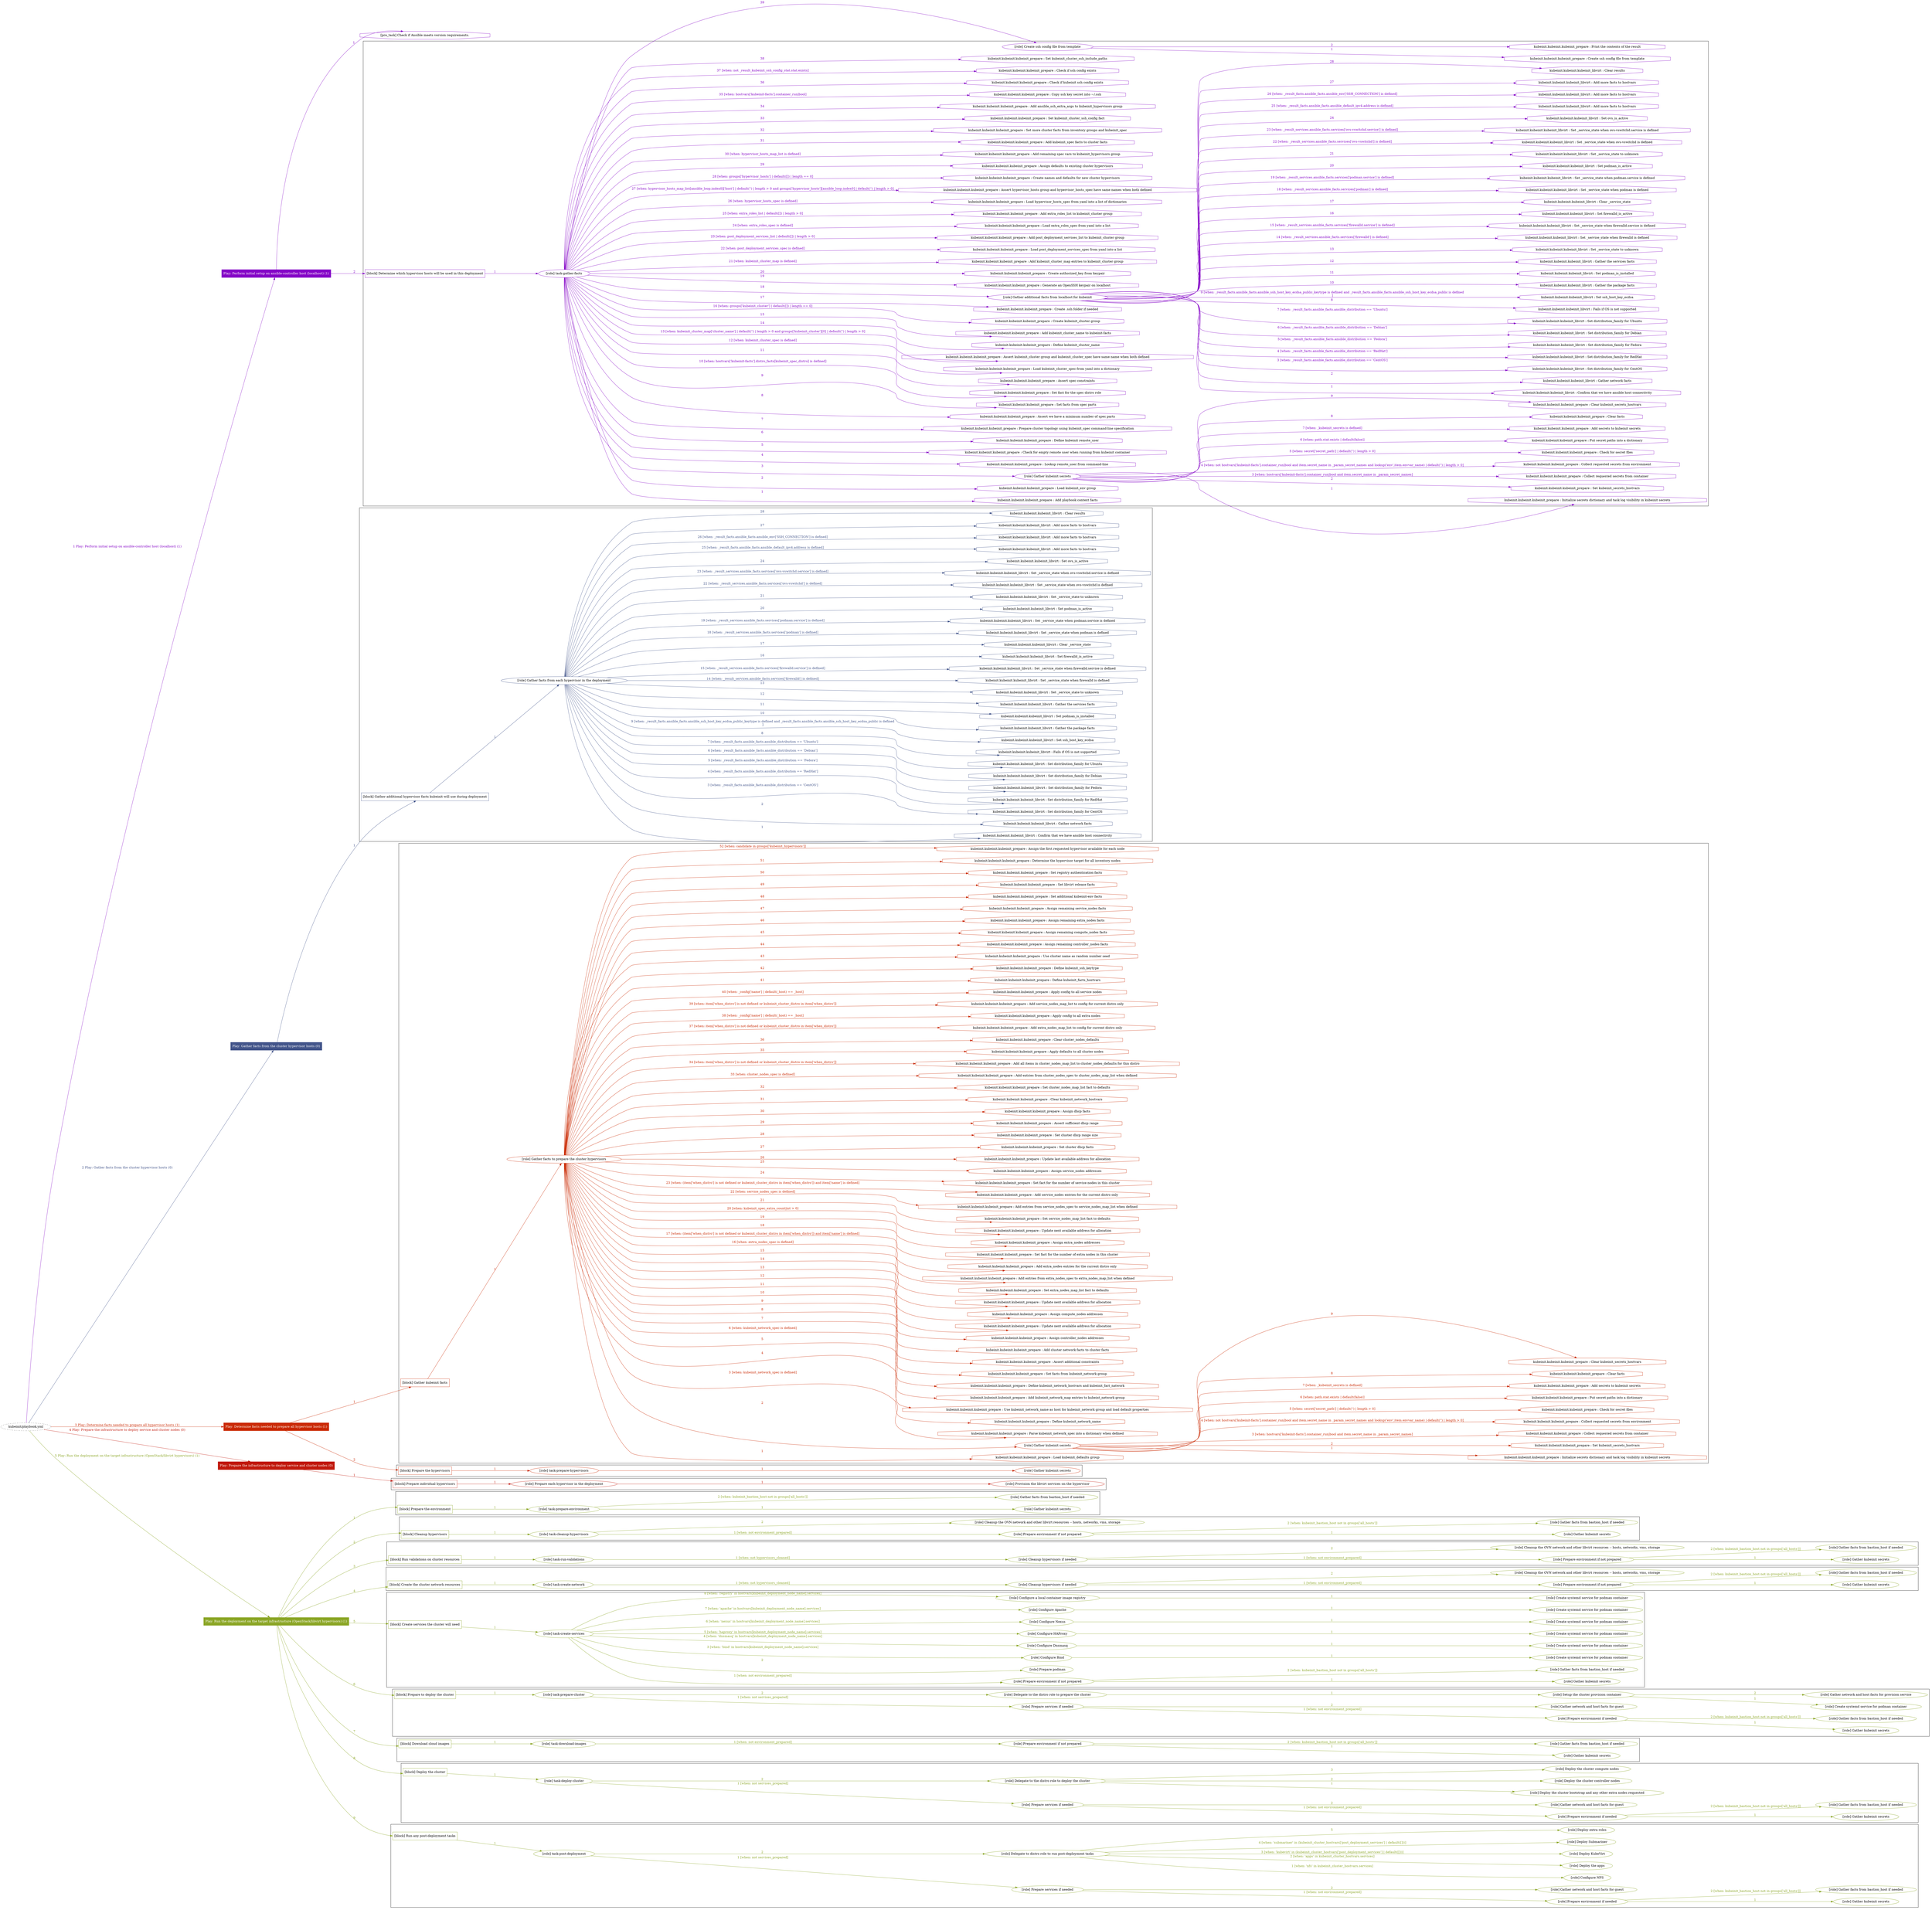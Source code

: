 digraph {
	graph [concentrate=true ordering=in rankdir=LR ratio=fill]
	edge [esep=5 sep=10]
	"kubeinit/playbook.yml" [URL="/home/runner/work/kubeinit/kubeinit/kubeinit/playbook.yml" id=playbook_8cf04e2a style=dotted]
	"kubeinit/playbook.yml" -> play_fb707490 [label="1 Play: Perform initial setup on ansible-controller host (localhost) (1)" color="#8505c7" fontcolor="#8505c7" id=edge_play_fb707490 labeltooltip="1 Play: Perform initial setup on ansible-controller host (localhost) (1)" tooltip="1 Play: Perform initial setup on ansible-controller host (localhost) (1)"]
	subgraph "Play: Perform initial setup on ansible-controller host (localhost) (1)" {
		play_fb707490 [label="Play: Perform initial setup on ansible-controller host (localhost) (1)" URL="/home/runner/work/kubeinit/kubeinit/kubeinit/playbook.yml" color="#8505c7" fontcolor="#ffffff" id=play_fb707490 shape=box style=filled tooltip=localhost]
		pre_task_732e5b07 [label="[pre_task] Check if Ansible meets version requirements." URL="/home/runner/work/kubeinit/kubeinit/kubeinit/playbook.yml" color="#8505c7" id=pre_task_732e5b07 shape=octagon tooltip="Check if Ansible meets version requirements."]
		play_fb707490 -> pre_task_732e5b07 [label="1 " color="#8505c7" fontcolor="#8505c7" id=edge_pre_task_732e5b07 labeltooltip="1 " tooltip="1 "]
		play_fb707490 -> block_0a22ce0d [label=2 color="#8505c7" fontcolor="#8505c7" id=edge_block_0a22ce0d labeltooltip=2 tooltip=2]
		subgraph cluster_block_0a22ce0d {
			block_0a22ce0d [label="[block] Determine which hypervisor hosts will be used in this deployment" URL="/home/runner/work/kubeinit/kubeinit/kubeinit/playbook.yml" color="#8505c7" id=block_0a22ce0d labeltooltip="Determine which hypervisor hosts will be used in this deployment" shape=box tooltip="Determine which hypervisor hosts will be used in this deployment"]
			block_0a22ce0d -> role_7885630e [label="1 " color="#8505c7" fontcolor="#8505c7" id=edge_role_7885630e labeltooltip="1 " tooltip="1 "]
			subgraph "task-gather-facts" {
				role_7885630e [label="[role] task-gather-facts" URL="/home/runner/work/kubeinit/kubeinit/kubeinit/playbook.yml" color="#8505c7" id=role_7885630e tooltip="task-gather-facts"]
				task_ed5003d5 [label="kubeinit.kubeinit.kubeinit_prepare : Add playbook context facts" URL="/home/runner/.ansible/collections/ansible_collections/kubeinit/kubeinit/roles/kubeinit_prepare/tasks/build_hypervisors_group.yml" color="#8505c7" id=task_ed5003d5 shape=octagon tooltip="kubeinit.kubeinit.kubeinit_prepare : Add playbook context facts"]
				role_7885630e -> task_ed5003d5 [label="1 " color="#8505c7" fontcolor="#8505c7" id=edge_task_ed5003d5 labeltooltip="1 " tooltip="1 "]
				task_d19b5a86 [label="kubeinit.kubeinit.kubeinit_prepare : Load kubeinit_env group" URL="/home/runner/.ansible/collections/ansible_collections/kubeinit/kubeinit/roles/kubeinit_prepare/tasks/build_hypervisors_group.yml" color="#8505c7" id=task_d19b5a86 shape=octagon tooltip="kubeinit.kubeinit.kubeinit_prepare : Load kubeinit_env group"]
				role_7885630e -> task_d19b5a86 [label="2 " color="#8505c7" fontcolor="#8505c7" id=edge_task_d19b5a86 labeltooltip="2 " tooltip="2 "]
				role_7885630e -> role_7fda2a53 [label="3 " color="#8505c7" fontcolor="#8505c7" id=edge_role_7fda2a53 labeltooltip="3 " tooltip="3 "]
				subgraph "Gather kubeinit secrets" {
					role_7fda2a53 [label="[role] Gather kubeinit secrets" URL="/home/runner/.ansible/collections/ansible_collections/kubeinit/kubeinit/roles/kubeinit_prepare/tasks/build_hypervisors_group.yml" color="#8505c7" id=role_7fda2a53 tooltip="Gather kubeinit secrets"]
					task_6a6ec656 [label="kubeinit.kubeinit.kubeinit_prepare : Initialize secrets dictionary and task log visibility in kubeinit secrets" URL="/home/runner/.ansible/collections/ansible_collections/kubeinit/kubeinit/roles/kubeinit_prepare/tasks/gather_kubeinit_secrets.yml" color="#8505c7" id=task_6a6ec656 shape=octagon tooltip="kubeinit.kubeinit.kubeinit_prepare : Initialize secrets dictionary and task log visibility in kubeinit secrets"]
					role_7fda2a53 -> task_6a6ec656 [label="1 " color="#8505c7" fontcolor="#8505c7" id=edge_task_6a6ec656 labeltooltip="1 " tooltip="1 "]
					task_2f8e3950 [label="kubeinit.kubeinit.kubeinit_prepare : Set kubeinit_secrets_hostvars" URL="/home/runner/.ansible/collections/ansible_collections/kubeinit/kubeinit/roles/kubeinit_prepare/tasks/gather_kubeinit_secrets.yml" color="#8505c7" id=task_2f8e3950 shape=octagon tooltip="kubeinit.kubeinit.kubeinit_prepare : Set kubeinit_secrets_hostvars"]
					role_7fda2a53 -> task_2f8e3950 [label="2 " color="#8505c7" fontcolor="#8505c7" id=edge_task_2f8e3950 labeltooltip="2 " tooltip="2 "]
					task_4e52d876 [label="kubeinit.kubeinit.kubeinit_prepare : Collect requested secrets from container" URL="/home/runner/.ansible/collections/ansible_collections/kubeinit/kubeinit/roles/kubeinit_prepare/tasks/gather_kubeinit_secrets.yml" color="#8505c7" id=task_4e52d876 shape=octagon tooltip="kubeinit.kubeinit.kubeinit_prepare : Collect requested secrets from container"]
					role_7fda2a53 -> task_4e52d876 [label="3 [when: hostvars['kubeinit-facts'].container_run|bool and item.secret_name in _param_secret_names]" color="#8505c7" fontcolor="#8505c7" id=edge_task_4e52d876 labeltooltip="3 [when: hostvars['kubeinit-facts'].container_run|bool and item.secret_name in _param_secret_names]" tooltip="3 [when: hostvars['kubeinit-facts'].container_run|bool and item.secret_name in _param_secret_names]"]
					task_60fd6799 [label="kubeinit.kubeinit.kubeinit_prepare : Collect requested secrets from environment" URL="/home/runner/.ansible/collections/ansible_collections/kubeinit/kubeinit/roles/kubeinit_prepare/tasks/gather_kubeinit_secrets.yml" color="#8505c7" id=task_60fd6799 shape=octagon tooltip="kubeinit.kubeinit.kubeinit_prepare : Collect requested secrets from environment"]
					role_7fda2a53 -> task_60fd6799 [label="4 [when: not hostvars['kubeinit-facts'].container_run|bool and item.secret_name in _param_secret_names and lookup('env',item.envvar_name) | default('') | length > 0]" color="#8505c7" fontcolor="#8505c7" id=edge_task_60fd6799 labeltooltip="4 [when: not hostvars['kubeinit-facts'].container_run|bool and item.secret_name in _param_secret_names and lookup('env',item.envvar_name) | default('') | length > 0]" tooltip="4 [when: not hostvars['kubeinit-facts'].container_run|bool and item.secret_name in _param_secret_names and lookup('env',item.envvar_name) | default('') | length > 0]"]
					task_c71b6164 [label="kubeinit.kubeinit.kubeinit_prepare : Check for secret files" URL="/home/runner/.ansible/collections/ansible_collections/kubeinit/kubeinit/roles/kubeinit_prepare/tasks/gather_kubeinit_secrets.yml" color="#8505c7" id=task_c71b6164 shape=octagon tooltip="kubeinit.kubeinit.kubeinit_prepare : Check for secret files"]
					role_7fda2a53 -> task_c71b6164 [label="5 [when: secret['secret_path'] | default('') | length > 0]" color="#8505c7" fontcolor="#8505c7" id=edge_task_c71b6164 labeltooltip="5 [when: secret['secret_path'] | default('') | length > 0]" tooltip="5 [when: secret['secret_path'] | default('') | length > 0]"]
					task_828d4e4e [label="kubeinit.kubeinit.kubeinit_prepare : Put secret paths into a dictionary" URL="/home/runner/.ansible/collections/ansible_collections/kubeinit/kubeinit/roles/kubeinit_prepare/tasks/gather_kubeinit_secrets.yml" color="#8505c7" id=task_828d4e4e shape=octagon tooltip="kubeinit.kubeinit.kubeinit_prepare : Put secret paths into a dictionary"]
					role_7fda2a53 -> task_828d4e4e [label="6 [when: path.stat.exists | default(false)]" color="#8505c7" fontcolor="#8505c7" id=edge_task_828d4e4e labeltooltip="6 [when: path.stat.exists | default(false)]" tooltip="6 [when: path.stat.exists | default(false)]"]
					task_e530f4ad [label="kubeinit.kubeinit.kubeinit_prepare : Add secrets to kubeinit secrets" URL="/home/runner/.ansible/collections/ansible_collections/kubeinit/kubeinit/roles/kubeinit_prepare/tasks/gather_kubeinit_secrets.yml" color="#8505c7" id=task_e530f4ad shape=octagon tooltip="kubeinit.kubeinit.kubeinit_prepare : Add secrets to kubeinit secrets"]
					role_7fda2a53 -> task_e530f4ad [label="7 [when: _kubeinit_secrets is defined]" color="#8505c7" fontcolor="#8505c7" id=edge_task_e530f4ad labeltooltip="7 [when: _kubeinit_secrets is defined]" tooltip="7 [when: _kubeinit_secrets is defined]"]
					task_858e97ea [label="kubeinit.kubeinit.kubeinit_prepare : Clear facts" URL="/home/runner/.ansible/collections/ansible_collections/kubeinit/kubeinit/roles/kubeinit_prepare/tasks/gather_kubeinit_secrets.yml" color="#8505c7" id=task_858e97ea shape=octagon tooltip="kubeinit.kubeinit.kubeinit_prepare : Clear facts"]
					role_7fda2a53 -> task_858e97ea [label="8 " color="#8505c7" fontcolor="#8505c7" id=edge_task_858e97ea labeltooltip="8 " tooltip="8 "]
					task_ccf5469e [label="kubeinit.kubeinit.kubeinit_prepare : Clear kubeinit_secrets_hostvars" URL="/home/runner/.ansible/collections/ansible_collections/kubeinit/kubeinit/roles/kubeinit_prepare/tasks/gather_kubeinit_secrets.yml" color="#8505c7" id=task_ccf5469e shape=octagon tooltip="kubeinit.kubeinit.kubeinit_prepare : Clear kubeinit_secrets_hostvars"]
					role_7fda2a53 -> task_ccf5469e [label="9 " color="#8505c7" fontcolor="#8505c7" id=edge_task_ccf5469e labeltooltip="9 " tooltip="9 "]
				}
				task_fd79eb5e [label="kubeinit.kubeinit.kubeinit_prepare : Lookup remote_user from command-line" URL="/home/runner/.ansible/collections/ansible_collections/kubeinit/kubeinit/roles/kubeinit_prepare/tasks/build_hypervisors_group.yml" color="#8505c7" id=task_fd79eb5e shape=octagon tooltip="kubeinit.kubeinit.kubeinit_prepare : Lookup remote_user from command-line"]
				role_7885630e -> task_fd79eb5e [label="4 " color="#8505c7" fontcolor="#8505c7" id=edge_task_fd79eb5e labeltooltip="4 " tooltip="4 "]
				task_c81d430e [label="kubeinit.kubeinit.kubeinit_prepare : Check for empty remote user when running from kubeinit container" URL="/home/runner/.ansible/collections/ansible_collections/kubeinit/kubeinit/roles/kubeinit_prepare/tasks/build_hypervisors_group.yml" color="#8505c7" id=task_c81d430e shape=octagon tooltip="kubeinit.kubeinit.kubeinit_prepare : Check for empty remote user when running from kubeinit container"]
				role_7885630e -> task_c81d430e [label="5 " color="#8505c7" fontcolor="#8505c7" id=edge_task_c81d430e labeltooltip="5 " tooltip="5 "]
				task_d51bc7f7 [label="kubeinit.kubeinit.kubeinit_prepare : Define kubeinit remote_user" URL="/home/runner/.ansible/collections/ansible_collections/kubeinit/kubeinit/roles/kubeinit_prepare/tasks/build_hypervisors_group.yml" color="#8505c7" id=task_d51bc7f7 shape=octagon tooltip="kubeinit.kubeinit.kubeinit_prepare : Define kubeinit remote_user"]
				role_7885630e -> task_d51bc7f7 [label="6 " color="#8505c7" fontcolor="#8505c7" id=edge_task_d51bc7f7 labeltooltip="6 " tooltip="6 "]
				task_807751d7 [label="kubeinit.kubeinit.kubeinit_prepare : Prepare cluster topology using kubeinit_spec command-line specification" URL="/home/runner/.ansible/collections/ansible_collections/kubeinit/kubeinit/roles/kubeinit_prepare/tasks/build_hypervisors_group.yml" color="#8505c7" id=task_807751d7 shape=octagon tooltip="kubeinit.kubeinit.kubeinit_prepare : Prepare cluster topology using kubeinit_spec command-line specification"]
				role_7885630e -> task_807751d7 [label="7 " color="#8505c7" fontcolor="#8505c7" id=edge_task_807751d7 labeltooltip="7 " tooltip="7 "]
				task_9d4db616 [label="kubeinit.kubeinit.kubeinit_prepare : Assert we have a minimum number of spec parts" URL="/home/runner/.ansible/collections/ansible_collections/kubeinit/kubeinit/roles/kubeinit_prepare/tasks/build_hypervisors_group.yml" color="#8505c7" id=task_9d4db616 shape=octagon tooltip="kubeinit.kubeinit.kubeinit_prepare : Assert we have a minimum number of spec parts"]
				role_7885630e -> task_9d4db616 [label="8 " color="#8505c7" fontcolor="#8505c7" id=edge_task_9d4db616 labeltooltip="8 " tooltip="8 "]
				task_3be6ab2c [label="kubeinit.kubeinit.kubeinit_prepare : Set facts from spec parts" URL="/home/runner/.ansible/collections/ansible_collections/kubeinit/kubeinit/roles/kubeinit_prepare/tasks/build_hypervisors_group.yml" color="#8505c7" id=task_3be6ab2c shape=octagon tooltip="kubeinit.kubeinit.kubeinit_prepare : Set facts from spec parts"]
				role_7885630e -> task_3be6ab2c [label="9 " color="#8505c7" fontcolor="#8505c7" id=edge_task_3be6ab2c labeltooltip="9 " tooltip="9 "]
				task_9766ecc2 [label="kubeinit.kubeinit.kubeinit_prepare : Set fact for the spec distro role" URL="/home/runner/.ansible/collections/ansible_collections/kubeinit/kubeinit/roles/kubeinit_prepare/tasks/build_hypervisors_group.yml" color="#8505c7" id=task_9766ecc2 shape=octagon tooltip="kubeinit.kubeinit.kubeinit_prepare : Set fact for the spec distro role"]
				role_7885630e -> task_9766ecc2 [label="10 [when: hostvars['kubeinit-facts'].distro_facts[kubeinit_spec_distro] is defined]" color="#8505c7" fontcolor="#8505c7" id=edge_task_9766ecc2 labeltooltip="10 [when: hostvars['kubeinit-facts'].distro_facts[kubeinit_spec_distro] is defined]" tooltip="10 [when: hostvars['kubeinit-facts'].distro_facts[kubeinit_spec_distro] is defined]"]
				task_caa513cf [label="kubeinit.kubeinit.kubeinit_prepare : Assert spec constraints" URL="/home/runner/.ansible/collections/ansible_collections/kubeinit/kubeinit/roles/kubeinit_prepare/tasks/build_hypervisors_group.yml" color="#8505c7" id=task_caa513cf shape=octagon tooltip="kubeinit.kubeinit.kubeinit_prepare : Assert spec constraints"]
				role_7885630e -> task_caa513cf [label="11 " color="#8505c7" fontcolor="#8505c7" id=edge_task_caa513cf labeltooltip="11 " tooltip="11 "]
				task_f91cb981 [label="kubeinit.kubeinit.kubeinit_prepare : Load kubeinit_cluster_spec from yaml into a dictionary" URL="/home/runner/.ansible/collections/ansible_collections/kubeinit/kubeinit/roles/kubeinit_prepare/tasks/build_hypervisors_group.yml" color="#8505c7" id=task_f91cb981 shape=octagon tooltip="kubeinit.kubeinit.kubeinit_prepare : Load kubeinit_cluster_spec from yaml into a dictionary"]
				role_7885630e -> task_f91cb981 [label="12 [when: kubeinit_cluster_spec is defined]" color="#8505c7" fontcolor="#8505c7" id=edge_task_f91cb981 labeltooltip="12 [when: kubeinit_cluster_spec is defined]" tooltip="12 [when: kubeinit_cluster_spec is defined]"]
				task_f34562b0 [label="kubeinit.kubeinit.kubeinit_prepare : Assert kubeinit_cluster group and kubeinit_cluster_spec have same name when both defined" URL="/home/runner/.ansible/collections/ansible_collections/kubeinit/kubeinit/roles/kubeinit_prepare/tasks/build_hypervisors_group.yml" color="#8505c7" id=task_f34562b0 shape=octagon tooltip="kubeinit.kubeinit.kubeinit_prepare : Assert kubeinit_cluster group and kubeinit_cluster_spec have same name when both defined"]
				role_7885630e -> task_f34562b0 [label="13 [when: kubeinit_cluster_map['cluster_name'] | default('') | length > 0 and groups['kubeinit_cluster'][0] | default('') | length > 0]" color="#8505c7" fontcolor="#8505c7" id=edge_task_f34562b0 labeltooltip="13 [when: kubeinit_cluster_map['cluster_name'] | default('') | length > 0 and groups['kubeinit_cluster'][0] | default('') | length > 0]" tooltip="13 [when: kubeinit_cluster_map['cluster_name'] | default('') | length > 0 and groups['kubeinit_cluster'][0] | default('') | length > 0]"]
				task_ec76e37b [label="kubeinit.kubeinit.kubeinit_prepare : Define kubeinit_cluster_name" URL="/home/runner/.ansible/collections/ansible_collections/kubeinit/kubeinit/roles/kubeinit_prepare/tasks/build_hypervisors_group.yml" color="#8505c7" id=task_ec76e37b shape=octagon tooltip="kubeinit.kubeinit.kubeinit_prepare : Define kubeinit_cluster_name"]
				role_7885630e -> task_ec76e37b [label="14 " color="#8505c7" fontcolor="#8505c7" id=edge_task_ec76e37b labeltooltip="14 " tooltip="14 "]
				task_8863ff13 [label="kubeinit.kubeinit.kubeinit_prepare : Add kubeinit_cluster_name to kubeinit-facts" URL="/home/runner/.ansible/collections/ansible_collections/kubeinit/kubeinit/roles/kubeinit_prepare/tasks/build_hypervisors_group.yml" color="#8505c7" id=task_8863ff13 shape=octagon tooltip="kubeinit.kubeinit.kubeinit_prepare : Add kubeinit_cluster_name to kubeinit-facts"]
				role_7885630e -> task_8863ff13 [label="15 " color="#8505c7" fontcolor="#8505c7" id=edge_task_8863ff13 labeltooltip="15 " tooltip="15 "]
				task_b98dd14a [label="kubeinit.kubeinit.kubeinit_prepare : Create kubeinit_cluster group" URL="/home/runner/.ansible/collections/ansible_collections/kubeinit/kubeinit/roles/kubeinit_prepare/tasks/build_hypervisors_group.yml" color="#8505c7" id=task_b98dd14a shape=octagon tooltip="kubeinit.kubeinit.kubeinit_prepare : Create kubeinit_cluster group"]
				role_7885630e -> task_b98dd14a [label="16 [when: groups['kubeinit_cluster'] | default([]) | length == 0]" color="#8505c7" fontcolor="#8505c7" id=edge_task_b98dd14a labeltooltip="16 [when: groups['kubeinit_cluster'] | default([]) | length == 0]" tooltip="16 [when: groups['kubeinit_cluster'] | default([]) | length == 0]"]
				task_b57c6c29 [label="kubeinit.kubeinit.kubeinit_prepare : Create .ssh folder if needed" URL="/home/runner/.ansible/collections/ansible_collections/kubeinit/kubeinit/roles/kubeinit_prepare/tasks/build_hypervisors_group.yml" color="#8505c7" id=task_b57c6c29 shape=octagon tooltip="kubeinit.kubeinit.kubeinit_prepare : Create .ssh folder if needed"]
				role_7885630e -> task_b57c6c29 [label="17 " color="#8505c7" fontcolor="#8505c7" id=edge_task_b57c6c29 labeltooltip="17 " tooltip="17 "]
				role_7885630e -> role_ae474c43 [label="18 " color="#8505c7" fontcolor="#8505c7" id=edge_role_ae474c43 labeltooltip="18 " tooltip="18 "]
				subgraph "Gather additional facts from localhost for kubeinit" {
					role_ae474c43 [label="[role] Gather additional facts from localhost for kubeinit" URL="/home/runner/.ansible/collections/ansible_collections/kubeinit/kubeinit/roles/kubeinit_prepare/tasks/build_hypervisors_group.yml" color="#8505c7" id=role_ae474c43 tooltip="Gather additional facts from localhost for kubeinit"]
					task_8a13045b [label="kubeinit.kubeinit.kubeinit_libvirt : Confirm that we have ansible host connectivity" URL="/home/runner/.ansible/collections/ansible_collections/kubeinit/kubeinit/roles/kubeinit_libvirt/tasks/gather_host_facts.yml" color="#8505c7" id=task_8a13045b shape=octagon tooltip="kubeinit.kubeinit.kubeinit_libvirt : Confirm that we have ansible host connectivity"]
					role_ae474c43 -> task_8a13045b [label="1 " color="#8505c7" fontcolor="#8505c7" id=edge_task_8a13045b labeltooltip="1 " tooltip="1 "]
					task_0ef6fd65 [label="kubeinit.kubeinit.kubeinit_libvirt : Gather network facts" URL="/home/runner/.ansible/collections/ansible_collections/kubeinit/kubeinit/roles/kubeinit_libvirt/tasks/gather_host_facts.yml" color="#8505c7" id=task_0ef6fd65 shape=octagon tooltip="kubeinit.kubeinit.kubeinit_libvirt : Gather network facts"]
					role_ae474c43 -> task_0ef6fd65 [label="2 " color="#8505c7" fontcolor="#8505c7" id=edge_task_0ef6fd65 labeltooltip="2 " tooltip="2 "]
					task_f2cc5c93 [label="kubeinit.kubeinit.kubeinit_libvirt : Set distribution_family for CentOS" URL="/home/runner/.ansible/collections/ansible_collections/kubeinit/kubeinit/roles/kubeinit_libvirt/tasks/gather_host_facts.yml" color="#8505c7" id=task_f2cc5c93 shape=octagon tooltip="kubeinit.kubeinit.kubeinit_libvirt : Set distribution_family for CentOS"]
					role_ae474c43 -> task_f2cc5c93 [label="3 [when: _result_facts.ansible_facts.ansible_distribution == 'CentOS']" color="#8505c7" fontcolor="#8505c7" id=edge_task_f2cc5c93 labeltooltip="3 [when: _result_facts.ansible_facts.ansible_distribution == 'CentOS']" tooltip="3 [when: _result_facts.ansible_facts.ansible_distribution == 'CentOS']"]
					task_7628872d [label="kubeinit.kubeinit.kubeinit_libvirt : Set distribution_family for RedHat" URL="/home/runner/.ansible/collections/ansible_collections/kubeinit/kubeinit/roles/kubeinit_libvirt/tasks/gather_host_facts.yml" color="#8505c7" id=task_7628872d shape=octagon tooltip="kubeinit.kubeinit.kubeinit_libvirt : Set distribution_family for RedHat"]
					role_ae474c43 -> task_7628872d [label="4 [when: _result_facts.ansible_facts.ansible_distribution == 'RedHat']" color="#8505c7" fontcolor="#8505c7" id=edge_task_7628872d labeltooltip="4 [when: _result_facts.ansible_facts.ansible_distribution == 'RedHat']" tooltip="4 [when: _result_facts.ansible_facts.ansible_distribution == 'RedHat']"]
					task_0bedd2f5 [label="kubeinit.kubeinit.kubeinit_libvirt : Set distribution_family for Fedora" URL="/home/runner/.ansible/collections/ansible_collections/kubeinit/kubeinit/roles/kubeinit_libvirt/tasks/gather_host_facts.yml" color="#8505c7" id=task_0bedd2f5 shape=octagon tooltip="kubeinit.kubeinit.kubeinit_libvirt : Set distribution_family for Fedora"]
					role_ae474c43 -> task_0bedd2f5 [label="5 [when: _result_facts.ansible_facts.ansible_distribution == 'Fedora']" color="#8505c7" fontcolor="#8505c7" id=edge_task_0bedd2f5 labeltooltip="5 [when: _result_facts.ansible_facts.ansible_distribution == 'Fedora']" tooltip="5 [when: _result_facts.ansible_facts.ansible_distribution == 'Fedora']"]
					task_e5dd2e3b [label="kubeinit.kubeinit.kubeinit_libvirt : Set distribution_family for Debian" URL="/home/runner/.ansible/collections/ansible_collections/kubeinit/kubeinit/roles/kubeinit_libvirt/tasks/gather_host_facts.yml" color="#8505c7" id=task_e5dd2e3b shape=octagon tooltip="kubeinit.kubeinit.kubeinit_libvirt : Set distribution_family for Debian"]
					role_ae474c43 -> task_e5dd2e3b [label="6 [when: _result_facts.ansible_facts.ansible_distribution == 'Debian']" color="#8505c7" fontcolor="#8505c7" id=edge_task_e5dd2e3b labeltooltip="6 [when: _result_facts.ansible_facts.ansible_distribution == 'Debian']" tooltip="6 [when: _result_facts.ansible_facts.ansible_distribution == 'Debian']"]
					task_75560785 [label="kubeinit.kubeinit.kubeinit_libvirt : Set distribution_family for Ubuntu" URL="/home/runner/.ansible/collections/ansible_collections/kubeinit/kubeinit/roles/kubeinit_libvirt/tasks/gather_host_facts.yml" color="#8505c7" id=task_75560785 shape=octagon tooltip="kubeinit.kubeinit.kubeinit_libvirt : Set distribution_family for Ubuntu"]
					role_ae474c43 -> task_75560785 [label="7 [when: _result_facts.ansible_facts.ansible_distribution == 'Ubuntu']" color="#8505c7" fontcolor="#8505c7" id=edge_task_75560785 labeltooltip="7 [when: _result_facts.ansible_facts.ansible_distribution == 'Ubuntu']" tooltip="7 [when: _result_facts.ansible_facts.ansible_distribution == 'Ubuntu']"]
					task_d0112834 [label="kubeinit.kubeinit.kubeinit_libvirt : Fails if OS is not supported" URL="/home/runner/.ansible/collections/ansible_collections/kubeinit/kubeinit/roles/kubeinit_libvirt/tasks/gather_host_facts.yml" color="#8505c7" id=task_d0112834 shape=octagon tooltip="kubeinit.kubeinit.kubeinit_libvirt : Fails if OS is not supported"]
					role_ae474c43 -> task_d0112834 [label="8 " color="#8505c7" fontcolor="#8505c7" id=edge_task_d0112834 labeltooltip="8 " tooltip="8 "]
					task_4d1b8fc4 [label="kubeinit.kubeinit.kubeinit_libvirt : Set ssh_host_key_ecdsa" URL="/home/runner/.ansible/collections/ansible_collections/kubeinit/kubeinit/roles/kubeinit_libvirt/tasks/gather_host_facts.yml" color="#8505c7" id=task_4d1b8fc4 shape=octagon tooltip="kubeinit.kubeinit.kubeinit_libvirt : Set ssh_host_key_ecdsa"]
					role_ae474c43 -> task_4d1b8fc4 [label="9 [when: _result_facts.ansible_facts.ansible_ssh_host_key_ecdsa_public_keytype is defined and _result_facts.ansible_facts.ansible_ssh_host_key_ecdsa_public is defined
]" color="#8505c7" fontcolor="#8505c7" id=edge_task_4d1b8fc4 labeltooltip="9 [when: _result_facts.ansible_facts.ansible_ssh_host_key_ecdsa_public_keytype is defined and _result_facts.ansible_facts.ansible_ssh_host_key_ecdsa_public is defined
]" tooltip="9 [when: _result_facts.ansible_facts.ansible_ssh_host_key_ecdsa_public_keytype is defined and _result_facts.ansible_facts.ansible_ssh_host_key_ecdsa_public is defined
]"]
					task_92c822cf [label="kubeinit.kubeinit.kubeinit_libvirt : Gather the package facts" URL="/home/runner/.ansible/collections/ansible_collections/kubeinit/kubeinit/roles/kubeinit_libvirt/tasks/gather_host_facts.yml" color="#8505c7" id=task_92c822cf shape=octagon tooltip="kubeinit.kubeinit.kubeinit_libvirt : Gather the package facts"]
					role_ae474c43 -> task_92c822cf [label="10 " color="#8505c7" fontcolor="#8505c7" id=edge_task_92c822cf labeltooltip="10 " tooltip="10 "]
					task_a55aee42 [label="kubeinit.kubeinit.kubeinit_libvirt : Set podman_is_installed" URL="/home/runner/.ansible/collections/ansible_collections/kubeinit/kubeinit/roles/kubeinit_libvirt/tasks/gather_host_facts.yml" color="#8505c7" id=task_a55aee42 shape=octagon tooltip="kubeinit.kubeinit.kubeinit_libvirt : Set podman_is_installed"]
					role_ae474c43 -> task_a55aee42 [label="11 " color="#8505c7" fontcolor="#8505c7" id=edge_task_a55aee42 labeltooltip="11 " tooltip="11 "]
					task_94165718 [label="kubeinit.kubeinit.kubeinit_libvirt : Gather the services facts" URL="/home/runner/.ansible/collections/ansible_collections/kubeinit/kubeinit/roles/kubeinit_libvirt/tasks/gather_host_facts.yml" color="#8505c7" id=task_94165718 shape=octagon tooltip="kubeinit.kubeinit.kubeinit_libvirt : Gather the services facts"]
					role_ae474c43 -> task_94165718 [label="12 " color="#8505c7" fontcolor="#8505c7" id=edge_task_94165718 labeltooltip="12 " tooltip="12 "]
					task_ab0c814e [label="kubeinit.kubeinit.kubeinit_libvirt : Set _service_state to unknown" URL="/home/runner/.ansible/collections/ansible_collections/kubeinit/kubeinit/roles/kubeinit_libvirt/tasks/gather_host_facts.yml" color="#8505c7" id=task_ab0c814e shape=octagon tooltip="kubeinit.kubeinit.kubeinit_libvirt : Set _service_state to unknown"]
					role_ae474c43 -> task_ab0c814e [label="13 " color="#8505c7" fontcolor="#8505c7" id=edge_task_ab0c814e labeltooltip="13 " tooltip="13 "]
					task_a4a2d549 [label="kubeinit.kubeinit.kubeinit_libvirt : Set _service_state when firewalld is defined" URL="/home/runner/.ansible/collections/ansible_collections/kubeinit/kubeinit/roles/kubeinit_libvirt/tasks/gather_host_facts.yml" color="#8505c7" id=task_a4a2d549 shape=octagon tooltip="kubeinit.kubeinit.kubeinit_libvirt : Set _service_state when firewalld is defined"]
					role_ae474c43 -> task_a4a2d549 [label="14 [when: _result_services.ansible_facts.services['firewalld'] is defined]" color="#8505c7" fontcolor="#8505c7" id=edge_task_a4a2d549 labeltooltip="14 [when: _result_services.ansible_facts.services['firewalld'] is defined]" tooltip="14 [when: _result_services.ansible_facts.services['firewalld'] is defined]"]
					task_47d3d2f2 [label="kubeinit.kubeinit.kubeinit_libvirt : Set _service_state when firewalld.service is defined" URL="/home/runner/.ansible/collections/ansible_collections/kubeinit/kubeinit/roles/kubeinit_libvirt/tasks/gather_host_facts.yml" color="#8505c7" id=task_47d3d2f2 shape=octagon tooltip="kubeinit.kubeinit.kubeinit_libvirt : Set _service_state when firewalld.service is defined"]
					role_ae474c43 -> task_47d3d2f2 [label="15 [when: _result_services.ansible_facts.services['firewalld.service'] is defined]" color="#8505c7" fontcolor="#8505c7" id=edge_task_47d3d2f2 labeltooltip="15 [when: _result_services.ansible_facts.services['firewalld.service'] is defined]" tooltip="15 [when: _result_services.ansible_facts.services['firewalld.service'] is defined]"]
					task_4fbdf229 [label="kubeinit.kubeinit.kubeinit_libvirt : Set firewalld_is_active" URL="/home/runner/.ansible/collections/ansible_collections/kubeinit/kubeinit/roles/kubeinit_libvirt/tasks/gather_host_facts.yml" color="#8505c7" id=task_4fbdf229 shape=octagon tooltip="kubeinit.kubeinit.kubeinit_libvirt : Set firewalld_is_active"]
					role_ae474c43 -> task_4fbdf229 [label="16 " color="#8505c7" fontcolor="#8505c7" id=edge_task_4fbdf229 labeltooltip="16 " tooltip="16 "]
					task_886ec48b [label="kubeinit.kubeinit.kubeinit_libvirt : Clear _service_state" URL="/home/runner/.ansible/collections/ansible_collections/kubeinit/kubeinit/roles/kubeinit_libvirt/tasks/gather_host_facts.yml" color="#8505c7" id=task_886ec48b shape=octagon tooltip="kubeinit.kubeinit.kubeinit_libvirt : Clear _service_state"]
					role_ae474c43 -> task_886ec48b [label="17 " color="#8505c7" fontcolor="#8505c7" id=edge_task_886ec48b labeltooltip="17 " tooltip="17 "]
					task_c8e21211 [label="kubeinit.kubeinit.kubeinit_libvirt : Set _service_state when podman is defined" URL="/home/runner/.ansible/collections/ansible_collections/kubeinit/kubeinit/roles/kubeinit_libvirt/tasks/gather_host_facts.yml" color="#8505c7" id=task_c8e21211 shape=octagon tooltip="kubeinit.kubeinit.kubeinit_libvirt : Set _service_state when podman is defined"]
					role_ae474c43 -> task_c8e21211 [label="18 [when: _result_services.ansible_facts.services['podman'] is defined]" color="#8505c7" fontcolor="#8505c7" id=edge_task_c8e21211 labeltooltip="18 [when: _result_services.ansible_facts.services['podman'] is defined]" tooltip="18 [when: _result_services.ansible_facts.services['podman'] is defined]"]
					task_7975a665 [label="kubeinit.kubeinit.kubeinit_libvirt : Set _service_state when podman.service is defined" URL="/home/runner/.ansible/collections/ansible_collections/kubeinit/kubeinit/roles/kubeinit_libvirt/tasks/gather_host_facts.yml" color="#8505c7" id=task_7975a665 shape=octagon tooltip="kubeinit.kubeinit.kubeinit_libvirt : Set _service_state when podman.service is defined"]
					role_ae474c43 -> task_7975a665 [label="19 [when: _result_services.ansible_facts.services['podman.service'] is defined]" color="#8505c7" fontcolor="#8505c7" id=edge_task_7975a665 labeltooltip="19 [when: _result_services.ansible_facts.services['podman.service'] is defined]" tooltip="19 [when: _result_services.ansible_facts.services['podman.service'] is defined]"]
					task_e837214c [label="kubeinit.kubeinit.kubeinit_libvirt : Set podman_is_active" URL="/home/runner/.ansible/collections/ansible_collections/kubeinit/kubeinit/roles/kubeinit_libvirt/tasks/gather_host_facts.yml" color="#8505c7" id=task_e837214c shape=octagon tooltip="kubeinit.kubeinit.kubeinit_libvirt : Set podman_is_active"]
					role_ae474c43 -> task_e837214c [label="20 " color="#8505c7" fontcolor="#8505c7" id=edge_task_e837214c labeltooltip="20 " tooltip="20 "]
					task_68403404 [label="kubeinit.kubeinit.kubeinit_libvirt : Set _service_state to unknown" URL="/home/runner/.ansible/collections/ansible_collections/kubeinit/kubeinit/roles/kubeinit_libvirt/tasks/gather_host_facts.yml" color="#8505c7" id=task_68403404 shape=octagon tooltip="kubeinit.kubeinit.kubeinit_libvirt : Set _service_state to unknown"]
					role_ae474c43 -> task_68403404 [label="21 " color="#8505c7" fontcolor="#8505c7" id=edge_task_68403404 labeltooltip="21 " tooltip="21 "]
					task_6c4eed43 [label="kubeinit.kubeinit.kubeinit_libvirt : Set _service_state when ovs-vswitchd is defined" URL="/home/runner/.ansible/collections/ansible_collections/kubeinit/kubeinit/roles/kubeinit_libvirt/tasks/gather_host_facts.yml" color="#8505c7" id=task_6c4eed43 shape=octagon tooltip="kubeinit.kubeinit.kubeinit_libvirt : Set _service_state when ovs-vswitchd is defined"]
					role_ae474c43 -> task_6c4eed43 [label="22 [when: _result_services.ansible_facts.services['ovs-vswitchd'] is defined]" color="#8505c7" fontcolor="#8505c7" id=edge_task_6c4eed43 labeltooltip="22 [when: _result_services.ansible_facts.services['ovs-vswitchd'] is defined]" tooltip="22 [when: _result_services.ansible_facts.services['ovs-vswitchd'] is defined]"]
					task_b45da86c [label="kubeinit.kubeinit.kubeinit_libvirt : Set _service_state when ovs-vswitchd.service is defined" URL="/home/runner/.ansible/collections/ansible_collections/kubeinit/kubeinit/roles/kubeinit_libvirt/tasks/gather_host_facts.yml" color="#8505c7" id=task_b45da86c shape=octagon tooltip="kubeinit.kubeinit.kubeinit_libvirt : Set _service_state when ovs-vswitchd.service is defined"]
					role_ae474c43 -> task_b45da86c [label="23 [when: _result_services.ansible_facts.services['ovs-vswitchd.service'] is defined]" color="#8505c7" fontcolor="#8505c7" id=edge_task_b45da86c labeltooltip="23 [when: _result_services.ansible_facts.services['ovs-vswitchd.service'] is defined]" tooltip="23 [when: _result_services.ansible_facts.services['ovs-vswitchd.service'] is defined]"]
					task_c186661c [label="kubeinit.kubeinit.kubeinit_libvirt : Set ovs_is_active" URL="/home/runner/.ansible/collections/ansible_collections/kubeinit/kubeinit/roles/kubeinit_libvirt/tasks/gather_host_facts.yml" color="#8505c7" id=task_c186661c shape=octagon tooltip="kubeinit.kubeinit.kubeinit_libvirt : Set ovs_is_active"]
					role_ae474c43 -> task_c186661c [label="24 " color="#8505c7" fontcolor="#8505c7" id=edge_task_c186661c labeltooltip="24 " tooltip="24 "]
					task_127e3440 [label="kubeinit.kubeinit.kubeinit_libvirt : Add more facts to hostvars" URL="/home/runner/.ansible/collections/ansible_collections/kubeinit/kubeinit/roles/kubeinit_libvirt/tasks/gather_host_facts.yml" color="#8505c7" id=task_127e3440 shape=octagon tooltip="kubeinit.kubeinit.kubeinit_libvirt : Add more facts to hostvars"]
					role_ae474c43 -> task_127e3440 [label="25 [when: _result_facts.ansible_facts.ansible_default_ipv4.address is defined]" color="#8505c7" fontcolor="#8505c7" id=edge_task_127e3440 labeltooltip="25 [when: _result_facts.ansible_facts.ansible_default_ipv4.address is defined]" tooltip="25 [when: _result_facts.ansible_facts.ansible_default_ipv4.address is defined]"]
					task_7e2a53db [label="kubeinit.kubeinit.kubeinit_libvirt : Add more facts to hostvars" URL="/home/runner/.ansible/collections/ansible_collections/kubeinit/kubeinit/roles/kubeinit_libvirt/tasks/gather_host_facts.yml" color="#8505c7" id=task_7e2a53db shape=octagon tooltip="kubeinit.kubeinit.kubeinit_libvirt : Add more facts to hostvars"]
					role_ae474c43 -> task_7e2a53db [label="26 [when: _result_facts.ansible_facts.ansible_env['SSH_CONNECTION'] is defined]" color="#8505c7" fontcolor="#8505c7" id=edge_task_7e2a53db labeltooltip="26 [when: _result_facts.ansible_facts.ansible_env['SSH_CONNECTION'] is defined]" tooltip="26 [when: _result_facts.ansible_facts.ansible_env['SSH_CONNECTION'] is defined]"]
					task_3c46251b [label="kubeinit.kubeinit.kubeinit_libvirt : Add more facts to hostvars" URL="/home/runner/.ansible/collections/ansible_collections/kubeinit/kubeinit/roles/kubeinit_libvirt/tasks/gather_host_facts.yml" color="#8505c7" id=task_3c46251b shape=octagon tooltip="kubeinit.kubeinit.kubeinit_libvirt : Add more facts to hostvars"]
					role_ae474c43 -> task_3c46251b [label="27 " color="#8505c7" fontcolor="#8505c7" id=edge_task_3c46251b labeltooltip="27 " tooltip="27 "]
					task_51b3c589 [label="kubeinit.kubeinit.kubeinit_libvirt : Clear results" URL="/home/runner/.ansible/collections/ansible_collections/kubeinit/kubeinit/roles/kubeinit_libvirt/tasks/gather_host_facts.yml" color="#8505c7" id=task_51b3c589 shape=octagon tooltip="kubeinit.kubeinit.kubeinit_libvirt : Clear results"]
					role_ae474c43 -> task_51b3c589 [label="28 " color="#8505c7" fontcolor="#8505c7" id=edge_task_51b3c589 labeltooltip="28 " tooltip="28 "]
				}
				task_6afb1201 [label="kubeinit.kubeinit.kubeinit_prepare : Generate an OpenSSH keypair on localhost" URL="/home/runner/.ansible/collections/ansible_collections/kubeinit/kubeinit/roles/kubeinit_prepare/tasks/build_hypervisors_group.yml" color="#8505c7" id=task_6afb1201 shape=octagon tooltip="kubeinit.kubeinit.kubeinit_prepare : Generate an OpenSSH keypair on localhost"]
				role_7885630e -> task_6afb1201 [label="19 " color="#8505c7" fontcolor="#8505c7" id=edge_task_6afb1201 labeltooltip="19 " tooltip="19 "]
				task_e86067c8 [label="kubeinit.kubeinit.kubeinit_prepare : Create authorized_key from keypair" URL="/home/runner/.ansible/collections/ansible_collections/kubeinit/kubeinit/roles/kubeinit_prepare/tasks/build_hypervisors_group.yml" color="#8505c7" id=task_e86067c8 shape=octagon tooltip="kubeinit.kubeinit.kubeinit_prepare : Create authorized_key from keypair"]
				role_7885630e -> task_e86067c8 [label="20 " color="#8505c7" fontcolor="#8505c7" id=edge_task_e86067c8 labeltooltip="20 " tooltip="20 "]
				task_711d52d4 [label="kubeinit.kubeinit.kubeinit_prepare : Add kubeinit_cluster_map entries to kubeinit_cluster group" URL="/home/runner/.ansible/collections/ansible_collections/kubeinit/kubeinit/roles/kubeinit_prepare/tasks/build_hypervisors_group.yml" color="#8505c7" id=task_711d52d4 shape=octagon tooltip="kubeinit.kubeinit.kubeinit_prepare : Add kubeinit_cluster_map entries to kubeinit_cluster group"]
				role_7885630e -> task_711d52d4 [label="21 [when: kubeinit_cluster_map is defined]" color="#8505c7" fontcolor="#8505c7" id=edge_task_711d52d4 labeltooltip="21 [when: kubeinit_cluster_map is defined]" tooltip="21 [when: kubeinit_cluster_map is defined]"]
				task_20ef4c59 [label="kubeinit.kubeinit.kubeinit_prepare : Load post_deployment_services_spec from yaml into a list" URL="/home/runner/.ansible/collections/ansible_collections/kubeinit/kubeinit/roles/kubeinit_prepare/tasks/build_hypervisors_group.yml" color="#8505c7" id=task_20ef4c59 shape=octagon tooltip="kubeinit.kubeinit.kubeinit_prepare : Load post_deployment_services_spec from yaml into a list"]
				role_7885630e -> task_20ef4c59 [label="22 [when: post_deployment_services_spec is defined]" color="#8505c7" fontcolor="#8505c7" id=edge_task_20ef4c59 labeltooltip="22 [when: post_deployment_services_spec is defined]" tooltip="22 [when: post_deployment_services_spec is defined]"]
				task_00ea62c1 [label="kubeinit.kubeinit.kubeinit_prepare : Add post_deployment_services_list to kubeinit_cluster group" URL="/home/runner/.ansible/collections/ansible_collections/kubeinit/kubeinit/roles/kubeinit_prepare/tasks/build_hypervisors_group.yml" color="#8505c7" id=task_00ea62c1 shape=octagon tooltip="kubeinit.kubeinit.kubeinit_prepare : Add post_deployment_services_list to kubeinit_cluster group"]
				role_7885630e -> task_00ea62c1 [label="23 [when: post_deployment_services_list | default([]) | length > 0]" color="#8505c7" fontcolor="#8505c7" id=edge_task_00ea62c1 labeltooltip="23 [when: post_deployment_services_list | default([]) | length > 0]" tooltip="23 [when: post_deployment_services_list | default([]) | length > 0]"]
				task_eb6c9c14 [label="kubeinit.kubeinit.kubeinit_prepare : Load extra_roles_spec from yaml into a list" URL="/home/runner/.ansible/collections/ansible_collections/kubeinit/kubeinit/roles/kubeinit_prepare/tasks/build_hypervisors_group.yml" color="#8505c7" id=task_eb6c9c14 shape=octagon tooltip="kubeinit.kubeinit.kubeinit_prepare : Load extra_roles_spec from yaml into a list"]
				role_7885630e -> task_eb6c9c14 [label="24 [when: extra_roles_spec is defined]" color="#8505c7" fontcolor="#8505c7" id=edge_task_eb6c9c14 labeltooltip="24 [when: extra_roles_spec is defined]" tooltip="24 [when: extra_roles_spec is defined]"]
				task_b5dd3d27 [label="kubeinit.kubeinit.kubeinit_prepare : Add extra_roles_list to kubeinit_cluster group" URL="/home/runner/.ansible/collections/ansible_collections/kubeinit/kubeinit/roles/kubeinit_prepare/tasks/build_hypervisors_group.yml" color="#8505c7" id=task_b5dd3d27 shape=octagon tooltip="kubeinit.kubeinit.kubeinit_prepare : Add extra_roles_list to kubeinit_cluster group"]
				role_7885630e -> task_b5dd3d27 [label="25 [when: extra_roles_list | default([]) | length > 0]" color="#8505c7" fontcolor="#8505c7" id=edge_task_b5dd3d27 labeltooltip="25 [when: extra_roles_list | default([]) | length > 0]" tooltip="25 [when: extra_roles_list | default([]) | length > 0]"]
				task_3bec68da [label="kubeinit.kubeinit.kubeinit_prepare : Load hypervisor_hosts_spec from yaml into a list of dictionaries" URL="/home/runner/.ansible/collections/ansible_collections/kubeinit/kubeinit/roles/kubeinit_prepare/tasks/build_hypervisors_group.yml" color="#8505c7" id=task_3bec68da shape=octagon tooltip="kubeinit.kubeinit.kubeinit_prepare : Load hypervisor_hosts_spec from yaml into a list of dictionaries"]
				role_7885630e -> task_3bec68da [label="26 [when: hypervisor_hosts_spec is defined]" color="#8505c7" fontcolor="#8505c7" id=edge_task_3bec68da labeltooltip="26 [when: hypervisor_hosts_spec is defined]" tooltip="26 [when: hypervisor_hosts_spec is defined]"]
				task_69eeb53a [label="kubeinit.kubeinit.kubeinit_prepare : Assert hypervisor_hosts group and hypervisor_hosts_spec have same names when both defined" URL="/home/runner/.ansible/collections/ansible_collections/kubeinit/kubeinit/roles/kubeinit_prepare/tasks/build_hypervisors_group.yml" color="#8505c7" id=task_69eeb53a shape=octagon tooltip="kubeinit.kubeinit.kubeinit_prepare : Assert hypervisor_hosts group and hypervisor_hosts_spec have same names when both defined"]
				role_7885630e -> task_69eeb53a [label="27 [when: hypervisor_hosts_map_list[ansible_loop.index0]['host'] | default('') | length > 0 and groups['hypervisor_hosts'][ansible_loop.index0] | default('') | length > 0]" color="#8505c7" fontcolor="#8505c7" id=edge_task_69eeb53a labeltooltip="27 [when: hypervisor_hosts_map_list[ansible_loop.index0]['host'] | default('') | length > 0 and groups['hypervisor_hosts'][ansible_loop.index0] | default('') | length > 0]" tooltip="27 [when: hypervisor_hosts_map_list[ansible_loop.index0]['host'] | default('') | length > 0 and groups['hypervisor_hosts'][ansible_loop.index0] | default('') | length > 0]"]
				task_78285881 [label="kubeinit.kubeinit.kubeinit_prepare : Create names and defaults for new cluster hypervisors" URL="/home/runner/.ansible/collections/ansible_collections/kubeinit/kubeinit/roles/kubeinit_prepare/tasks/build_hypervisors_group.yml" color="#8505c7" id=task_78285881 shape=octagon tooltip="kubeinit.kubeinit.kubeinit_prepare : Create names and defaults for new cluster hypervisors"]
				role_7885630e -> task_78285881 [label="28 [when: groups['hypervisor_hosts'] | default([]) | length == 0]" color="#8505c7" fontcolor="#8505c7" id=edge_task_78285881 labeltooltip="28 [when: groups['hypervisor_hosts'] | default([]) | length == 0]" tooltip="28 [when: groups['hypervisor_hosts'] | default([]) | length == 0]"]
				task_3baac302 [label="kubeinit.kubeinit.kubeinit_prepare : Assign defaults to existing cluster hypervisors" URL="/home/runner/.ansible/collections/ansible_collections/kubeinit/kubeinit/roles/kubeinit_prepare/tasks/build_hypervisors_group.yml" color="#8505c7" id=task_3baac302 shape=octagon tooltip="kubeinit.kubeinit.kubeinit_prepare : Assign defaults to existing cluster hypervisors"]
				role_7885630e -> task_3baac302 [label="29 " color="#8505c7" fontcolor="#8505c7" id=edge_task_3baac302 labeltooltip="29 " tooltip="29 "]
				task_907a27da [label="kubeinit.kubeinit.kubeinit_prepare : Add remaining spec vars to kubeinit_hypervisors group" URL="/home/runner/.ansible/collections/ansible_collections/kubeinit/kubeinit/roles/kubeinit_prepare/tasks/build_hypervisors_group.yml" color="#8505c7" id=task_907a27da shape=octagon tooltip="kubeinit.kubeinit.kubeinit_prepare : Add remaining spec vars to kubeinit_hypervisors group"]
				role_7885630e -> task_907a27da [label="30 [when: hypervisor_hosts_map_list is defined]" color="#8505c7" fontcolor="#8505c7" id=edge_task_907a27da labeltooltip="30 [when: hypervisor_hosts_map_list is defined]" tooltip="30 [when: hypervisor_hosts_map_list is defined]"]
				task_783beafd [label="kubeinit.kubeinit.kubeinit_prepare : Add kubeinit_spec facts to cluster facts" URL="/home/runner/.ansible/collections/ansible_collections/kubeinit/kubeinit/roles/kubeinit_prepare/tasks/build_hypervisors_group.yml" color="#8505c7" id=task_783beafd shape=octagon tooltip="kubeinit.kubeinit.kubeinit_prepare : Add kubeinit_spec facts to cluster facts"]
				role_7885630e -> task_783beafd [label="31 " color="#8505c7" fontcolor="#8505c7" id=edge_task_783beafd labeltooltip="31 " tooltip="31 "]
				task_dbc8046d [label="kubeinit.kubeinit.kubeinit_prepare : Set more cluster facts from inventory groups and kubeinit_spec" URL="/home/runner/.ansible/collections/ansible_collections/kubeinit/kubeinit/roles/kubeinit_prepare/tasks/build_hypervisors_group.yml" color="#8505c7" id=task_dbc8046d shape=octagon tooltip="kubeinit.kubeinit.kubeinit_prepare : Set more cluster facts from inventory groups and kubeinit_spec"]
				role_7885630e -> task_dbc8046d [label="32 " color="#8505c7" fontcolor="#8505c7" id=edge_task_dbc8046d labeltooltip="32 " tooltip="32 "]
				task_90831021 [label="kubeinit.kubeinit.kubeinit_prepare : Set kubeinit_cluster_ssh_config fact" URL="/home/runner/.ansible/collections/ansible_collections/kubeinit/kubeinit/roles/kubeinit_prepare/tasks/build_hypervisors_group.yml" color="#8505c7" id=task_90831021 shape=octagon tooltip="kubeinit.kubeinit.kubeinit_prepare : Set kubeinit_cluster_ssh_config fact"]
				role_7885630e -> task_90831021 [label="33 " color="#8505c7" fontcolor="#8505c7" id=edge_task_90831021 labeltooltip="33 " tooltip="33 "]
				task_fd80f031 [label="kubeinit.kubeinit.kubeinit_prepare : Add ansible_ssh_extra_args to kubeinit_hypervisors group" URL="/home/runner/.ansible/collections/ansible_collections/kubeinit/kubeinit/roles/kubeinit_prepare/tasks/build_hypervisors_group.yml" color="#8505c7" id=task_fd80f031 shape=octagon tooltip="kubeinit.kubeinit.kubeinit_prepare : Add ansible_ssh_extra_args to kubeinit_hypervisors group"]
				role_7885630e -> task_fd80f031 [label="34 " color="#8505c7" fontcolor="#8505c7" id=edge_task_fd80f031 labeltooltip="34 " tooltip="34 "]
				task_81ee3398 [label="kubeinit.kubeinit.kubeinit_prepare : Copy ssh key secret into ~/.ssh" URL="/home/runner/.ansible/collections/ansible_collections/kubeinit/kubeinit/roles/kubeinit_prepare/tasks/build_hypervisors_group.yml" color="#8505c7" id=task_81ee3398 shape=octagon tooltip="kubeinit.kubeinit.kubeinit_prepare : Copy ssh key secret into ~/.ssh"]
				role_7885630e -> task_81ee3398 [label="35 [when: hostvars['kubeinit-facts'].container_run|bool]" color="#8505c7" fontcolor="#8505c7" id=edge_task_81ee3398 labeltooltip="35 [when: hostvars['kubeinit-facts'].container_run|bool]" tooltip="35 [when: hostvars['kubeinit-facts'].container_run|bool]"]
				task_57fb07ed [label="kubeinit.kubeinit.kubeinit_prepare : Check if kubeinit ssh config exists" URL="/home/runner/.ansible/collections/ansible_collections/kubeinit/kubeinit/roles/kubeinit_prepare/tasks/build_hypervisors_group.yml" color="#8505c7" id=task_57fb07ed shape=octagon tooltip="kubeinit.kubeinit.kubeinit_prepare : Check if kubeinit ssh config exists"]
				role_7885630e -> task_57fb07ed [label="36 " color="#8505c7" fontcolor="#8505c7" id=edge_task_57fb07ed labeltooltip="36 " tooltip="36 "]
				task_04149023 [label="kubeinit.kubeinit.kubeinit_prepare : Check if ssh config exists" URL="/home/runner/.ansible/collections/ansible_collections/kubeinit/kubeinit/roles/kubeinit_prepare/tasks/build_hypervisors_group.yml" color="#8505c7" id=task_04149023 shape=octagon tooltip="kubeinit.kubeinit.kubeinit_prepare : Check if ssh config exists"]
				role_7885630e -> task_04149023 [label="37 [when: not _result_kubeinit_ssh_config_stat.stat.exists]" color="#8505c7" fontcolor="#8505c7" id=edge_task_04149023 labeltooltip="37 [when: not _result_kubeinit_ssh_config_stat.stat.exists]" tooltip="37 [when: not _result_kubeinit_ssh_config_stat.stat.exists]"]
				task_c3728bfc [label="kubeinit.kubeinit.kubeinit_prepare : Set kubeinit_cluster_ssh_include_paths" URL="/home/runner/.ansible/collections/ansible_collections/kubeinit/kubeinit/roles/kubeinit_prepare/tasks/build_hypervisors_group.yml" color="#8505c7" id=task_c3728bfc shape=octagon tooltip="kubeinit.kubeinit.kubeinit_prepare : Set kubeinit_cluster_ssh_include_paths"]
				role_7885630e -> task_c3728bfc [label="38 " color="#8505c7" fontcolor="#8505c7" id=edge_task_c3728bfc labeltooltip="38 " tooltip="38 "]
				role_7885630e -> role_96b2fec2 [label="39 " color="#8505c7" fontcolor="#8505c7" id=edge_role_96b2fec2 labeltooltip="39 " tooltip="39 "]
				subgraph "Create ssh config file from template" {
					role_96b2fec2 [label="[role] Create ssh config file from template" URL="/home/runner/.ansible/collections/ansible_collections/kubeinit/kubeinit/roles/kubeinit_prepare/tasks/build_hypervisors_group.yml" color="#8505c7" id=role_96b2fec2 tooltip="Create ssh config file from template"]
					task_56208232 [label="kubeinit.kubeinit.kubeinit_prepare : Create ssh config file from template" URL="/home/runner/.ansible/collections/ansible_collections/kubeinit/kubeinit/roles/kubeinit_prepare/tasks/create_host_ssh_config.yml" color="#8505c7" id=task_56208232 shape=octagon tooltip="kubeinit.kubeinit.kubeinit_prepare : Create ssh config file from template"]
					role_96b2fec2 -> task_56208232 [label="1 " color="#8505c7" fontcolor="#8505c7" id=edge_task_56208232 labeltooltip="1 " tooltip="1 "]
					task_96393fd5 [label="kubeinit.kubeinit.kubeinit_prepare : Print the contents of the result" URL="/home/runner/.ansible/collections/ansible_collections/kubeinit/kubeinit/roles/kubeinit_prepare/tasks/create_host_ssh_config.yml" color="#8505c7" id=task_96393fd5 shape=octagon tooltip="kubeinit.kubeinit.kubeinit_prepare : Print the contents of the result"]
					role_96b2fec2 -> task_96393fd5 [label="2 " color="#8505c7" fontcolor="#8505c7" id=edge_task_96393fd5 labeltooltip="2 " tooltip="2 "]
				}
			}
		}
	}
	"kubeinit/playbook.yml" -> play_2e205370 [label="2 Play: Gather facts from the cluster hypervisor hosts (0)" color="#42548a" fontcolor="#42548a" id=edge_play_2e205370 labeltooltip="2 Play: Gather facts from the cluster hypervisor hosts (0)" tooltip="2 Play: Gather facts from the cluster hypervisor hosts (0)"]
	subgraph "Play: Gather facts from the cluster hypervisor hosts (0)" {
		play_2e205370 [label="Play: Gather facts from the cluster hypervisor hosts (0)" URL="/home/runner/work/kubeinit/kubeinit/kubeinit/playbook.yml" color="#42548a" fontcolor="#ffffff" id=play_2e205370 shape=box style=filled tooltip="Play: Gather facts from the cluster hypervisor hosts (0)"]
		play_2e205370 -> block_c06635cd [label=1 color="#42548a" fontcolor="#42548a" id=edge_block_c06635cd labeltooltip=1 tooltip=1]
		subgraph cluster_block_c06635cd {
			block_c06635cd [label="[block] Gather additional hypervisor facts kubeinit will use during deployment" URL="/home/runner/work/kubeinit/kubeinit/kubeinit/playbook.yml" color="#42548a" id=block_c06635cd labeltooltip="Gather additional hypervisor facts kubeinit will use during deployment" shape=box tooltip="Gather additional hypervisor facts kubeinit will use during deployment"]
			block_c06635cd -> role_a518ac2d [label="1 " color="#42548a" fontcolor="#42548a" id=edge_role_a518ac2d labeltooltip="1 " tooltip="1 "]
			subgraph "Gather facts from each hypervisor in the deployment" {
				role_a518ac2d [label="[role] Gather facts from each hypervisor in the deployment" URL="/home/runner/work/kubeinit/kubeinit/kubeinit/playbook.yml" color="#42548a" id=role_a518ac2d tooltip="Gather facts from each hypervisor in the deployment"]
				task_f530db88 [label="kubeinit.kubeinit.kubeinit_libvirt : Confirm that we have ansible host connectivity" URL="/home/runner/.ansible/collections/ansible_collections/kubeinit/kubeinit/roles/kubeinit_libvirt/tasks/gather_host_facts.yml" color="#42548a" id=task_f530db88 shape=octagon tooltip="kubeinit.kubeinit.kubeinit_libvirt : Confirm that we have ansible host connectivity"]
				role_a518ac2d -> task_f530db88 [label="1 " color="#42548a" fontcolor="#42548a" id=edge_task_f530db88 labeltooltip="1 " tooltip="1 "]
				task_fccaa5cc [label="kubeinit.kubeinit.kubeinit_libvirt : Gather network facts" URL="/home/runner/.ansible/collections/ansible_collections/kubeinit/kubeinit/roles/kubeinit_libvirt/tasks/gather_host_facts.yml" color="#42548a" id=task_fccaa5cc shape=octagon tooltip="kubeinit.kubeinit.kubeinit_libvirt : Gather network facts"]
				role_a518ac2d -> task_fccaa5cc [label="2 " color="#42548a" fontcolor="#42548a" id=edge_task_fccaa5cc labeltooltip="2 " tooltip="2 "]
				task_15dfb341 [label="kubeinit.kubeinit.kubeinit_libvirt : Set distribution_family for CentOS" URL="/home/runner/.ansible/collections/ansible_collections/kubeinit/kubeinit/roles/kubeinit_libvirt/tasks/gather_host_facts.yml" color="#42548a" id=task_15dfb341 shape=octagon tooltip="kubeinit.kubeinit.kubeinit_libvirt : Set distribution_family for CentOS"]
				role_a518ac2d -> task_15dfb341 [label="3 [when: _result_facts.ansible_facts.ansible_distribution == 'CentOS']" color="#42548a" fontcolor="#42548a" id=edge_task_15dfb341 labeltooltip="3 [when: _result_facts.ansible_facts.ansible_distribution == 'CentOS']" tooltip="3 [when: _result_facts.ansible_facts.ansible_distribution == 'CentOS']"]
				task_68a88ed8 [label="kubeinit.kubeinit.kubeinit_libvirt : Set distribution_family for RedHat" URL="/home/runner/.ansible/collections/ansible_collections/kubeinit/kubeinit/roles/kubeinit_libvirt/tasks/gather_host_facts.yml" color="#42548a" id=task_68a88ed8 shape=octagon tooltip="kubeinit.kubeinit.kubeinit_libvirt : Set distribution_family for RedHat"]
				role_a518ac2d -> task_68a88ed8 [label="4 [when: _result_facts.ansible_facts.ansible_distribution == 'RedHat']" color="#42548a" fontcolor="#42548a" id=edge_task_68a88ed8 labeltooltip="4 [when: _result_facts.ansible_facts.ansible_distribution == 'RedHat']" tooltip="4 [when: _result_facts.ansible_facts.ansible_distribution == 'RedHat']"]
				task_15972bbf [label="kubeinit.kubeinit.kubeinit_libvirt : Set distribution_family for Fedora" URL="/home/runner/.ansible/collections/ansible_collections/kubeinit/kubeinit/roles/kubeinit_libvirt/tasks/gather_host_facts.yml" color="#42548a" id=task_15972bbf shape=octagon tooltip="kubeinit.kubeinit.kubeinit_libvirt : Set distribution_family for Fedora"]
				role_a518ac2d -> task_15972bbf [label="5 [when: _result_facts.ansible_facts.ansible_distribution == 'Fedora']" color="#42548a" fontcolor="#42548a" id=edge_task_15972bbf labeltooltip="5 [when: _result_facts.ansible_facts.ansible_distribution == 'Fedora']" tooltip="5 [when: _result_facts.ansible_facts.ansible_distribution == 'Fedora']"]
				task_521294e6 [label="kubeinit.kubeinit.kubeinit_libvirt : Set distribution_family for Debian" URL="/home/runner/.ansible/collections/ansible_collections/kubeinit/kubeinit/roles/kubeinit_libvirt/tasks/gather_host_facts.yml" color="#42548a" id=task_521294e6 shape=octagon tooltip="kubeinit.kubeinit.kubeinit_libvirt : Set distribution_family for Debian"]
				role_a518ac2d -> task_521294e6 [label="6 [when: _result_facts.ansible_facts.ansible_distribution == 'Debian']" color="#42548a" fontcolor="#42548a" id=edge_task_521294e6 labeltooltip="6 [when: _result_facts.ansible_facts.ansible_distribution == 'Debian']" tooltip="6 [when: _result_facts.ansible_facts.ansible_distribution == 'Debian']"]
				task_2c4f587a [label="kubeinit.kubeinit.kubeinit_libvirt : Set distribution_family for Ubuntu" URL="/home/runner/.ansible/collections/ansible_collections/kubeinit/kubeinit/roles/kubeinit_libvirt/tasks/gather_host_facts.yml" color="#42548a" id=task_2c4f587a shape=octagon tooltip="kubeinit.kubeinit.kubeinit_libvirt : Set distribution_family for Ubuntu"]
				role_a518ac2d -> task_2c4f587a [label="7 [when: _result_facts.ansible_facts.ansible_distribution == 'Ubuntu']" color="#42548a" fontcolor="#42548a" id=edge_task_2c4f587a labeltooltip="7 [when: _result_facts.ansible_facts.ansible_distribution == 'Ubuntu']" tooltip="7 [when: _result_facts.ansible_facts.ansible_distribution == 'Ubuntu']"]
				task_1e52e024 [label="kubeinit.kubeinit.kubeinit_libvirt : Fails if OS is not supported" URL="/home/runner/.ansible/collections/ansible_collections/kubeinit/kubeinit/roles/kubeinit_libvirt/tasks/gather_host_facts.yml" color="#42548a" id=task_1e52e024 shape=octagon tooltip="kubeinit.kubeinit.kubeinit_libvirt : Fails if OS is not supported"]
				role_a518ac2d -> task_1e52e024 [label="8 " color="#42548a" fontcolor="#42548a" id=edge_task_1e52e024 labeltooltip="8 " tooltip="8 "]
				task_cd6eea61 [label="kubeinit.kubeinit.kubeinit_libvirt : Set ssh_host_key_ecdsa" URL="/home/runner/.ansible/collections/ansible_collections/kubeinit/kubeinit/roles/kubeinit_libvirt/tasks/gather_host_facts.yml" color="#42548a" id=task_cd6eea61 shape=octagon tooltip="kubeinit.kubeinit.kubeinit_libvirt : Set ssh_host_key_ecdsa"]
				role_a518ac2d -> task_cd6eea61 [label="9 [when: _result_facts.ansible_facts.ansible_ssh_host_key_ecdsa_public_keytype is defined and _result_facts.ansible_facts.ansible_ssh_host_key_ecdsa_public is defined
]" color="#42548a" fontcolor="#42548a" id=edge_task_cd6eea61 labeltooltip="9 [when: _result_facts.ansible_facts.ansible_ssh_host_key_ecdsa_public_keytype is defined and _result_facts.ansible_facts.ansible_ssh_host_key_ecdsa_public is defined
]" tooltip="9 [when: _result_facts.ansible_facts.ansible_ssh_host_key_ecdsa_public_keytype is defined and _result_facts.ansible_facts.ansible_ssh_host_key_ecdsa_public is defined
]"]
				task_8c43d248 [label="kubeinit.kubeinit.kubeinit_libvirt : Gather the package facts" URL="/home/runner/.ansible/collections/ansible_collections/kubeinit/kubeinit/roles/kubeinit_libvirt/tasks/gather_host_facts.yml" color="#42548a" id=task_8c43d248 shape=octagon tooltip="kubeinit.kubeinit.kubeinit_libvirt : Gather the package facts"]
				role_a518ac2d -> task_8c43d248 [label="10 " color="#42548a" fontcolor="#42548a" id=edge_task_8c43d248 labeltooltip="10 " tooltip="10 "]
				task_45b8b0a4 [label="kubeinit.kubeinit.kubeinit_libvirt : Set podman_is_installed" URL="/home/runner/.ansible/collections/ansible_collections/kubeinit/kubeinit/roles/kubeinit_libvirt/tasks/gather_host_facts.yml" color="#42548a" id=task_45b8b0a4 shape=octagon tooltip="kubeinit.kubeinit.kubeinit_libvirt : Set podman_is_installed"]
				role_a518ac2d -> task_45b8b0a4 [label="11 " color="#42548a" fontcolor="#42548a" id=edge_task_45b8b0a4 labeltooltip="11 " tooltip="11 "]
				task_168f23dc [label="kubeinit.kubeinit.kubeinit_libvirt : Gather the services facts" URL="/home/runner/.ansible/collections/ansible_collections/kubeinit/kubeinit/roles/kubeinit_libvirt/tasks/gather_host_facts.yml" color="#42548a" id=task_168f23dc shape=octagon tooltip="kubeinit.kubeinit.kubeinit_libvirt : Gather the services facts"]
				role_a518ac2d -> task_168f23dc [label="12 " color="#42548a" fontcolor="#42548a" id=edge_task_168f23dc labeltooltip="12 " tooltip="12 "]
				task_a4267989 [label="kubeinit.kubeinit.kubeinit_libvirt : Set _service_state to unknown" URL="/home/runner/.ansible/collections/ansible_collections/kubeinit/kubeinit/roles/kubeinit_libvirt/tasks/gather_host_facts.yml" color="#42548a" id=task_a4267989 shape=octagon tooltip="kubeinit.kubeinit.kubeinit_libvirt : Set _service_state to unknown"]
				role_a518ac2d -> task_a4267989 [label="13 " color="#42548a" fontcolor="#42548a" id=edge_task_a4267989 labeltooltip="13 " tooltip="13 "]
				task_7c8ab191 [label="kubeinit.kubeinit.kubeinit_libvirt : Set _service_state when firewalld is defined" URL="/home/runner/.ansible/collections/ansible_collections/kubeinit/kubeinit/roles/kubeinit_libvirt/tasks/gather_host_facts.yml" color="#42548a" id=task_7c8ab191 shape=octagon tooltip="kubeinit.kubeinit.kubeinit_libvirt : Set _service_state when firewalld is defined"]
				role_a518ac2d -> task_7c8ab191 [label="14 [when: _result_services.ansible_facts.services['firewalld'] is defined]" color="#42548a" fontcolor="#42548a" id=edge_task_7c8ab191 labeltooltip="14 [when: _result_services.ansible_facts.services['firewalld'] is defined]" tooltip="14 [when: _result_services.ansible_facts.services['firewalld'] is defined]"]
				task_da66e0e1 [label="kubeinit.kubeinit.kubeinit_libvirt : Set _service_state when firewalld.service is defined" URL="/home/runner/.ansible/collections/ansible_collections/kubeinit/kubeinit/roles/kubeinit_libvirt/tasks/gather_host_facts.yml" color="#42548a" id=task_da66e0e1 shape=octagon tooltip="kubeinit.kubeinit.kubeinit_libvirt : Set _service_state when firewalld.service is defined"]
				role_a518ac2d -> task_da66e0e1 [label="15 [when: _result_services.ansible_facts.services['firewalld.service'] is defined]" color="#42548a" fontcolor="#42548a" id=edge_task_da66e0e1 labeltooltip="15 [when: _result_services.ansible_facts.services['firewalld.service'] is defined]" tooltip="15 [when: _result_services.ansible_facts.services['firewalld.service'] is defined]"]
				task_60af1a0d [label="kubeinit.kubeinit.kubeinit_libvirt : Set firewalld_is_active" URL="/home/runner/.ansible/collections/ansible_collections/kubeinit/kubeinit/roles/kubeinit_libvirt/tasks/gather_host_facts.yml" color="#42548a" id=task_60af1a0d shape=octagon tooltip="kubeinit.kubeinit.kubeinit_libvirt : Set firewalld_is_active"]
				role_a518ac2d -> task_60af1a0d [label="16 " color="#42548a" fontcolor="#42548a" id=edge_task_60af1a0d labeltooltip="16 " tooltip="16 "]
				task_109c5255 [label="kubeinit.kubeinit.kubeinit_libvirt : Clear _service_state" URL="/home/runner/.ansible/collections/ansible_collections/kubeinit/kubeinit/roles/kubeinit_libvirt/tasks/gather_host_facts.yml" color="#42548a" id=task_109c5255 shape=octagon tooltip="kubeinit.kubeinit.kubeinit_libvirt : Clear _service_state"]
				role_a518ac2d -> task_109c5255 [label="17 " color="#42548a" fontcolor="#42548a" id=edge_task_109c5255 labeltooltip="17 " tooltip="17 "]
				task_26bf7d55 [label="kubeinit.kubeinit.kubeinit_libvirt : Set _service_state when podman is defined" URL="/home/runner/.ansible/collections/ansible_collections/kubeinit/kubeinit/roles/kubeinit_libvirt/tasks/gather_host_facts.yml" color="#42548a" id=task_26bf7d55 shape=octagon tooltip="kubeinit.kubeinit.kubeinit_libvirt : Set _service_state when podman is defined"]
				role_a518ac2d -> task_26bf7d55 [label="18 [when: _result_services.ansible_facts.services['podman'] is defined]" color="#42548a" fontcolor="#42548a" id=edge_task_26bf7d55 labeltooltip="18 [when: _result_services.ansible_facts.services['podman'] is defined]" tooltip="18 [when: _result_services.ansible_facts.services['podman'] is defined]"]
				task_634ebba2 [label="kubeinit.kubeinit.kubeinit_libvirt : Set _service_state when podman.service is defined" URL="/home/runner/.ansible/collections/ansible_collections/kubeinit/kubeinit/roles/kubeinit_libvirt/tasks/gather_host_facts.yml" color="#42548a" id=task_634ebba2 shape=octagon tooltip="kubeinit.kubeinit.kubeinit_libvirt : Set _service_state when podman.service is defined"]
				role_a518ac2d -> task_634ebba2 [label="19 [when: _result_services.ansible_facts.services['podman.service'] is defined]" color="#42548a" fontcolor="#42548a" id=edge_task_634ebba2 labeltooltip="19 [when: _result_services.ansible_facts.services['podman.service'] is defined]" tooltip="19 [when: _result_services.ansible_facts.services['podman.service'] is defined]"]
				task_e5910f79 [label="kubeinit.kubeinit.kubeinit_libvirt : Set podman_is_active" URL="/home/runner/.ansible/collections/ansible_collections/kubeinit/kubeinit/roles/kubeinit_libvirt/tasks/gather_host_facts.yml" color="#42548a" id=task_e5910f79 shape=octagon tooltip="kubeinit.kubeinit.kubeinit_libvirt : Set podman_is_active"]
				role_a518ac2d -> task_e5910f79 [label="20 " color="#42548a" fontcolor="#42548a" id=edge_task_e5910f79 labeltooltip="20 " tooltip="20 "]
				task_877a5470 [label="kubeinit.kubeinit.kubeinit_libvirt : Set _service_state to unknown" URL="/home/runner/.ansible/collections/ansible_collections/kubeinit/kubeinit/roles/kubeinit_libvirt/tasks/gather_host_facts.yml" color="#42548a" id=task_877a5470 shape=octagon tooltip="kubeinit.kubeinit.kubeinit_libvirt : Set _service_state to unknown"]
				role_a518ac2d -> task_877a5470 [label="21 " color="#42548a" fontcolor="#42548a" id=edge_task_877a5470 labeltooltip="21 " tooltip="21 "]
				task_374c4db3 [label="kubeinit.kubeinit.kubeinit_libvirt : Set _service_state when ovs-vswitchd is defined" URL="/home/runner/.ansible/collections/ansible_collections/kubeinit/kubeinit/roles/kubeinit_libvirt/tasks/gather_host_facts.yml" color="#42548a" id=task_374c4db3 shape=octagon tooltip="kubeinit.kubeinit.kubeinit_libvirt : Set _service_state when ovs-vswitchd is defined"]
				role_a518ac2d -> task_374c4db3 [label="22 [when: _result_services.ansible_facts.services['ovs-vswitchd'] is defined]" color="#42548a" fontcolor="#42548a" id=edge_task_374c4db3 labeltooltip="22 [when: _result_services.ansible_facts.services['ovs-vswitchd'] is defined]" tooltip="22 [when: _result_services.ansible_facts.services['ovs-vswitchd'] is defined]"]
				task_e6e8822a [label="kubeinit.kubeinit.kubeinit_libvirt : Set _service_state when ovs-vswitchd.service is defined" URL="/home/runner/.ansible/collections/ansible_collections/kubeinit/kubeinit/roles/kubeinit_libvirt/tasks/gather_host_facts.yml" color="#42548a" id=task_e6e8822a shape=octagon tooltip="kubeinit.kubeinit.kubeinit_libvirt : Set _service_state when ovs-vswitchd.service is defined"]
				role_a518ac2d -> task_e6e8822a [label="23 [when: _result_services.ansible_facts.services['ovs-vswitchd.service'] is defined]" color="#42548a" fontcolor="#42548a" id=edge_task_e6e8822a labeltooltip="23 [when: _result_services.ansible_facts.services['ovs-vswitchd.service'] is defined]" tooltip="23 [when: _result_services.ansible_facts.services['ovs-vswitchd.service'] is defined]"]
				task_14160c00 [label="kubeinit.kubeinit.kubeinit_libvirt : Set ovs_is_active" URL="/home/runner/.ansible/collections/ansible_collections/kubeinit/kubeinit/roles/kubeinit_libvirt/tasks/gather_host_facts.yml" color="#42548a" id=task_14160c00 shape=octagon tooltip="kubeinit.kubeinit.kubeinit_libvirt : Set ovs_is_active"]
				role_a518ac2d -> task_14160c00 [label="24 " color="#42548a" fontcolor="#42548a" id=edge_task_14160c00 labeltooltip="24 " tooltip="24 "]
				task_1a792f74 [label="kubeinit.kubeinit.kubeinit_libvirt : Add more facts to hostvars" URL="/home/runner/.ansible/collections/ansible_collections/kubeinit/kubeinit/roles/kubeinit_libvirt/tasks/gather_host_facts.yml" color="#42548a" id=task_1a792f74 shape=octagon tooltip="kubeinit.kubeinit.kubeinit_libvirt : Add more facts to hostvars"]
				role_a518ac2d -> task_1a792f74 [label="25 [when: _result_facts.ansible_facts.ansible_default_ipv4.address is defined]" color="#42548a" fontcolor="#42548a" id=edge_task_1a792f74 labeltooltip="25 [when: _result_facts.ansible_facts.ansible_default_ipv4.address is defined]" tooltip="25 [when: _result_facts.ansible_facts.ansible_default_ipv4.address is defined]"]
				task_01c5fb71 [label="kubeinit.kubeinit.kubeinit_libvirt : Add more facts to hostvars" URL="/home/runner/.ansible/collections/ansible_collections/kubeinit/kubeinit/roles/kubeinit_libvirt/tasks/gather_host_facts.yml" color="#42548a" id=task_01c5fb71 shape=octagon tooltip="kubeinit.kubeinit.kubeinit_libvirt : Add more facts to hostvars"]
				role_a518ac2d -> task_01c5fb71 [label="26 [when: _result_facts.ansible_facts.ansible_env['SSH_CONNECTION'] is defined]" color="#42548a" fontcolor="#42548a" id=edge_task_01c5fb71 labeltooltip="26 [when: _result_facts.ansible_facts.ansible_env['SSH_CONNECTION'] is defined]" tooltip="26 [when: _result_facts.ansible_facts.ansible_env['SSH_CONNECTION'] is defined]"]
				task_8789e06f [label="kubeinit.kubeinit.kubeinit_libvirt : Add more facts to hostvars" URL="/home/runner/.ansible/collections/ansible_collections/kubeinit/kubeinit/roles/kubeinit_libvirt/tasks/gather_host_facts.yml" color="#42548a" id=task_8789e06f shape=octagon tooltip="kubeinit.kubeinit.kubeinit_libvirt : Add more facts to hostvars"]
				role_a518ac2d -> task_8789e06f [label="27 " color="#42548a" fontcolor="#42548a" id=edge_task_8789e06f labeltooltip="27 " tooltip="27 "]
				task_bc831f07 [label="kubeinit.kubeinit.kubeinit_libvirt : Clear results" URL="/home/runner/.ansible/collections/ansible_collections/kubeinit/kubeinit/roles/kubeinit_libvirt/tasks/gather_host_facts.yml" color="#42548a" id=task_bc831f07 shape=octagon tooltip="kubeinit.kubeinit.kubeinit_libvirt : Clear results"]
				role_a518ac2d -> task_bc831f07 [label="28 " color="#42548a" fontcolor="#42548a" id=edge_task_bc831f07 labeltooltip="28 " tooltip="28 "]
			}
		}
	}
	"kubeinit/playbook.yml" -> play_521db6b6 [label="3 Play: Determine facts needed to prepare all hypervisor hosts (1)" color="#ca2902" fontcolor="#ca2902" id=edge_play_521db6b6 labeltooltip="3 Play: Determine facts needed to prepare all hypervisor hosts (1)" tooltip="3 Play: Determine facts needed to prepare all hypervisor hosts (1)"]
	subgraph "Play: Determine facts needed to prepare all hypervisor hosts (1)" {
		play_521db6b6 [label="Play: Determine facts needed to prepare all hypervisor hosts (1)" URL="/home/runner/work/kubeinit/kubeinit/kubeinit/playbook.yml" color="#ca2902" fontcolor="#ffffff" id=play_521db6b6 shape=box style=filled tooltip=localhost]
		play_521db6b6 -> block_15caa0e5 [label=1 color="#ca2902" fontcolor="#ca2902" id=edge_block_15caa0e5 labeltooltip=1 tooltip=1]
		subgraph cluster_block_15caa0e5 {
			block_15caa0e5 [label="[block] Gather kubeinit facts" URL="/home/runner/work/kubeinit/kubeinit/kubeinit/playbook.yml" color="#ca2902" id=block_15caa0e5 labeltooltip="Gather kubeinit facts" shape=box tooltip="Gather kubeinit facts"]
			block_15caa0e5 -> role_11faaa6b [label="1 " color="#ca2902" fontcolor="#ca2902" id=edge_role_11faaa6b labeltooltip="1 " tooltip="1 "]
			subgraph "Gather facts to prepare the cluster hypervisors" {
				role_11faaa6b [label="[role] Gather facts to prepare the cluster hypervisors" URL="/home/runner/work/kubeinit/kubeinit/kubeinit/playbook.yml" color="#ca2902" id=role_11faaa6b tooltip="Gather facts to prepare the cluster hypervisors"]
				task_71e6f08a [label="kubeinit.kubeinit.kubeinit_prepare : Load kubeinit_defaults group" URL="/home/runner/.ansible/collections/ansible_collections/kubeinit/kubeinit/roles/kubeinit_prepare/tasks/gather_kubeinit_facts.yml" color="#ca2902" id=task_71e6f08a shape=octagon tooltip="kubeinit.kubeinit.kubeinit_prepare : Load kubeinit_defaults group"]
				role_11faaa6b -> task_71e6f08a [label="1 " color="#ca2902" fontcolor="#ca2902" id=edge_task_71e6f08a labeltooltip="1 " tooltip="1 "]
				role_11faaa6b -> role_2bccfecb [label="2 " color="#ca2902" fontcolor="#ca2902" id=edge_role_2bccfecb labeltooltip="2 " tooltip="2 "]
				subgraph "Gather kubeinit secrets" {
					role_2bccfecb [label="[role] Gather kubeinit secrets" URL="/home/runner/.ansible/collections/ansible_collections/kubeinit/kubeinit/roles/kubeinit_prepare/tasks/gather_kubeinit_facts.yml" color="#ca2902" id=role_2bccfecb tooltip="Gather kubeinit secrets"]
					task_bf53db93 [label="kubeinit.kubeinit.kubeinit_prepare : Initialize secrets dictionary and task log visibility in kubeinit secrets" URL="/home/runner/.ansible/collections/ansible_collections/kubeinit/kubeinit/roles/kubeinit_prepare/tasks/gather_kubeinit_secrets.yml" color="#ca2902" id=task_bf53db93 shape=octagon tooltip="kubeinit.kubeinit.kubeinit_prepare : Initialize secrets dictionary and task log visibility in kubeinit secrets"]
					role_2bccfecb -> task_bf53db93 [label="1 " color="#ca2902" fontcolor="#ca2902" id=edge_task_bf53db93 labeltooltip="1 " tooltip="1 "]
					task_5f557006 [label="kubeinit.kubeinit.kubeinit_prepare : Set kubeinit_secrets_hostvars" URL="/home/runner/.ansible/collections/ansible_collections/kubeinit/kubeinit/roles/kubeinit_prepare/tasks/gather_kubeinit_secrets.yml" color="#ca2902" id=task_5f557006 shape=octagon tooltip="kubeinit.kubeinit.kubeinit_prepare : Set kubeinit_secrets_hostvars"]
					role_2bccfecb -> task_5f557006 [label="2 " color="#ca2902" fontcolor="#ca2902" id=edge_task_5f557006 labeltooltip="2 " tooltip="2 "]
					task_d3c473a1 [label="kubeinit.kubeinit.kubeinit_prepare : Collect requested secrets from container" URL="/home/runner/.ansible/collections/ansible_collections/kubeinit/kubeinit/roles/kubeinit_prepare/tasks/gather_kubeinit_secrets.yml" color="#ca2902" id=task_d3c473a1 shape=octagon tooltip="kubeinit.kubeinit.kubeinit_prepare : Collect requested secrets from container"]
					role_2bccfecb -> task_d3c473a1 [label="3 [when: hostvars['kubeinit-facts'].container_run|bool and item.secret_name in _param_secret_names]" color="#ca2902" fontcolor="#ca2902" id=edge_task_d3c473a1 labeltooltip="3 [when: hostvars['kubeinit-facts'].container_run|bool and item.secret_name in _param_secret_names]" tooltip="3 [when: hostvars['kubeinit-facts'].container_run|bool and item.secret_name in _param_secret_names]"]
					task_0e445b13 [label="kubeinit.kubeinit.kubeinit_prepare : Collect requested secrets from environment" URL="/home/runner/.ansible/collections/ansible_collections/kubeinit/kubeinit/roles/kubeinit_prepare/tasks/gather_kubeinit_secrets.yml" color="#ca2902" id=task_0e445b13 shape=octagon tooltip="kubeinit.kubeinit.kubeinit_prepare : Collect requested secrets from environment"]
					role_2bccfecb -> task_0e445b13 [label="4 [when: not hostvars['kubeinit-facts'].container_run|bool and item.secret_name in _param_secret_names and lookup('env',item.envvar_name) | default('') | length > 0]" color="#ca2902" fontcolor="#ca2902" id=edge_task_0e445b13 labeltooltip="4 [when: not hostvars['kubeinit-facts'].container_run|bool and item.secret_name in _param_secret_names and lookup('env',item.envvar_name) | default('') | length > 0]" tooltip="4 [when: not hostvars['kubeinit-facts'].container_run|bool and item.secret_name in _param_secret_names and lookup('env',item.envvar_name) | default('') | length > 0]"]
					task_f4b7558f [label="kubeinit.kubeinit.kubeinit_prepare : Check for secret files" URL="/home/runner/.ansible/collections/ansible_collections/kubeinit/kubeinit/roles/kubeinit_prepare/tasks/gather_kubeinit_secrets.yml" color="#ca2902" id=task_f4b7558f shape=octagon tooltip="kubeinit.kubeinit.kubeinit_prepare : Check for secret files"]
					role_2bccfecb -> task_f4b7558f [label="5 [when: secret['secret_path'] | default('') | length > 0]" color="#ca2902" fontcolor="#ca2902" id=edge_task_f4b7558f labeltooltip="5 [when: secret['secret_path'] | default('') | length > 0]" tooltip="5 [when: secret['secret_path'] | default('') | length > 0]"]
					task_a3b5a553 [label="kubeinit.kubeinit.kubeinit_prepare : Put secret paths into a dictionary" URL="/home/runner/.ansible/collections/ansible_collections/kubeinit/kubeinit/roles/kubeinit_prepare/tasks/gather_kubeinit_secrets.yml" color="#ca2902" id=task_a3b5a553 shape=octagon tooltip="kubeinit.kubeinit.kubeinit_prepare : Put secret paths into a dictionary"]
					role_2bccfecb -> task_a3b5a553 [label="6 [when: path.stat.exists | default(false)]" color="#ca2902" fontcolor="#ca2902" id=edge_task_a3b5a553 labeltooltip="6 [when: path.stat.exists | default(false)]" tooltip="6 [when: path.stat.exists | default(false)]"]
					task_2aea6a6f [label="kubeinit.kubeinit.kubeinit_prepare : Add secrets to kubeinit secrets" URL="/home/runner/.ansible/collections/ansible_collections/kubeinit/kubeinit/roles/kubeinit_prepare/tasks/gather_kubeinit_secrets.yml" color="#ca2902" id=task_2aea6a6f shape=octagon tooltip="kubeinit.kubeinit.kubeinit_prepare : Add secrets to kubeinit secrets"]
					role_2bccfecb -> task_2aea6a6f [label="7 [when: _kubeinit_secrets is defined]" color="#ca2902" fontcolor="#ca2902" id=edge_task_2aea6a6f labeltooltip="7 [when: _kubeinit_secrets is defined]" tooltip="7 [when: _kubeinit_secrets is defined]"]
					task_35fd84e8 [label="kubeinit.kubeinit.kubeinit_prepare : Clear facts" URL="/home/runner/.ansible/collections/ansible_collections/kubeinit/kubeinit/roles/kubeinit_prepare/tasks/gather_kubeinit_secrets.yml" color="#ca2902" id=task_35fd84e8 shape=octagon tooltip="kubeinit.kubeinit.kubeinit_prepare : Clear facts"]
					role_2bccfecb -> task_35fd84e8 [label="8 " color="#ca2902" fontcolor="#ca2902" id=edge_task_35fd84e8 labeltooltip="8 " tooltip="8 "]
					task_25aa0c19 [label="kubeinit.kubeinit.kubeinit_prepare : Clear kubeinit_secrets_hostvars" URL="/home/runner/.ansible/collections/ansible_collections/kubeinit/kubeinit/roles/kubeinit_prepare/tasks/gather_kubeinit_secrets.yml" color="#ca2902" id=task_25aa0c19 shape=octagon tooltip="kubeinit.kubeinit.kubeinit_prepare : Clear kubeinit_secrets_hostvars"]
					role_2bccfecb -> task_25aa0c19 [label="9 " color="#ca2902" fontcolor="#ca2902" id=edge_task_25aa0c19 labeltooltip="9 " tooltip="9 "]
				}
				task_86ee8ade [label="kubeinit.kubeinit.kubeinit_prepare : Parse kubeinit_network_spec into a dictionary when defined" URL="/home/runner/.ansible/collections/ansible_collections/kubeinit/kubeinit/roles/kubeinit_prepare/tasks/gather_kubeinit_facts.yml" color="#ca2902" id=task_86ee8ade shape=octagon tooltip="kubeinit.kubeinit.kubeinit_prepare : Parse kubeinit_network_spec into a dictionary when defined"]
				role_11faaa6b -> task_86ee8ade [label="3 [when: kubeinit_network_spec is defined]" color="#ca2902" fontcolor="#ca2902" id=edge_task_86ee8ade labeltooltip="3 [when: kubeinit_network_spec is defined]" tooltip="3 [when: kubeinit_network_spec is defined]"]
				task_1b8cad87 [label="kubeinit.kubeinit.kubeinit_prepare : Define kubeinit_network_name" URL="/home/runner/.ansible/collections/ansible_collections/kubeinit/kubeinit/roles/kubeinit_prepare/tasks/gather_kubeinit_facts.yml" color="#ca2902" id=task_1b8cad87 shape=octagon tooltip="kubeinit.kubeinit.kubeinit_prepare : Define kubeinit_network_name"]
				role_11faaa6b -> task_1b8cad87 [label="4 " color="#ca2902" fontcolor="#ca2902" id=edge_task_1b8cad87 labeltooltip="4 " tooltip="4 "]
				task_e9144792 [label="kubeinit.kubeinit.kubeinit_prepare : Use kubeinit_network_name as host for kubeinit_network group and load default properties" URL="/home/runner/.ansible/collections/ansible_collections/kubeinit/kubeinit/roles/kubeinit_prepare/tasks/gather_kubeinit_facts.yml" color="#ca2902" id=task_e9144792 shape=octagon tooltip="kubeinit.kubeinit.kubeinit_prepare : Use kubeinit_network_name as host for kubeinit_network group and load default properties"]
				role_11faaa6b -> task_e9144792 [label="5 " color="#ca2902" fontcolor="#ca2902" id=edge_task_e9144792 labeltooltip="5 " tooltip="5 "]
				task_3231aef1 [label="kubeinit.kubeinit.kubeinit_prepare : Add kubeinit_network_map entries to kubeint_network group" URL="/home/runner/.ansible/collections/ansible_collections/kubeinit/kubeinit/roles/kubeinit_prepare/tasks/gather_kubeinit_facts.yml" color="#ca2902" id=task_3231aef1 shape=octagon tooltip="kubeinit.kubeinit.kubeinit_prepare : Add kubeinit_network_map entries to kubeint_network group"]
				role_11faaa6b -> task_3231aef1 [label="6 [when: kubeinit_network_spec is defined]" color="#ca2902" fontcolor="#ca2902" id=edge_task_3231aef1 labeltooltip="6 [when: kubeinit_network_spec is defined]" tooltip="6 [when: kubeinit_network_spec is defined]"]
				task_127e145e [label="kubeinit.kubeinit.kubeinit_prepare : Define kubeinit_network_hostvars and kubeinit_fact_natwork" URL="/home/runner/.ansible/collections/ansible_collections/kubeinit/kubeinit/roles/kubeinit_prepare/tasks/gather_kubeinit_facts.yml" color="#ca2902" id=task_127e145e shape=octagon tooltip="kubeinit.kubeinit.kubeinit_prepare : Define kubeinit_network_hostvars and kubeinit_fact_natwork"]
				role_11faaa6b -> task_127e145e [label="7 " color="#ca2902" fontcolor="#ca2902" id=edge_task_127e145e labeltooltip="7 " tooltip="7 "]
				task_dc13e9bf [label="kubeinit.kubeinit.kubeinit_prepare : Set facts from kubeinit_network group" URL="/home/runner/.ansible/collections/ansible_collections/kubeinit/kubeinit/roles/kubeinit_prepare/tasks/gather_kubeinit_facts.yml" color="#ca2902" id=task_dc13e9bf shape=octagon tooltip="kubeinit.kubeinit.kubeinit_prepare : Set facts from kubeinit_network group"]
				role_11faaa6b -> task_dc13e9bf [label="8 " color="#ca2902" fontcolor="#ca2902" id=edge_task_dc13e9bf labeltooltip="8 " tooltip="8 "]
				task_fd36eff6 [label="kubeinit.kubeinit.kubeinit_prepare : Assert additional constraints" URL="/home/runner/.ansible/collections/ansible_collections/kubeinit/kubeinit/roles/kubeinit_prepare/tasks/gather_kubeinit_facts.yml" color="#ca2902" id=task_fd36eff6 shape=octagon tooltip="kubeinit.kubeinit.kubeinit_prepare : Assert additional constraints"]
				role_11faaa6b -> task_fd36eff6 [label="9 " color="#ca2902" fontcolor="#ca2902" id=edge_task_fd36eff6 labeltooltip="9 " tooltip="9 "]
				task_05477eef [label="kubeinit.kubeinit.kubeinit_prepare : Add cluster network facts to cluster facts" URL="/home/runner/.ansible/collections/ansible_collections/kubeinit/kubeinit/roles/kubeinit_prepare/tasks/gather_kubeinit_facts.yml" color="#ca2902" id=task_05477eef shape=octagon tooltip="kubeinit.kubeinit.kubeinit_prepare : Add cluster network facts to cluster facts"]
				role_11faaa6b -> task_05477eef [label="10 " color="#ca2902" fontcolor="#ca2902" id=edge_task_05477eef labeltooltip="10 " tooltip="10 "]
				task_3e407924 [label="kubeinit.kubeinit.kubeinit_prepare : Assign controller_nodes addresses" URL="/home/runner/.ansible/collections/ansible_collections/kubeinit/kubeinit/roles/kubeinit_prepare/tasks/gather_kubeinit_facts.yml" color="#ca2902" id=task_3e407924 shape=octagon tooltip="kubeinit.kubeinit.kubeinit_prepare : Assign controller_nodes addresses"]
				role_11faaa6b -> task_3e407924 [label="11 " color="#ca2902" fontcolor="#ca2902" id=edge_task_3e407924 labeltooltip="11 " tooltip="11 "]
				task_9afaaf99 [label="kubeinit.kubeinit.kubeinit_prepare : Update next available address for allocation" URL="/home/runner/.ansible/collections/ansible_collections/kubeinit/kubeinit/roles/kubeinit_prepare/tasks/gather_kubeinit_facts.yml" color="#ca2902" id=task_9afaaf99 shape=octagon tooltip="kubeinit.kubeinit.kubeinit_prepare : Update next available address for allocation"]
				role_11faaa6b -> task_9afaaf99 [label="12 " color="#ca2902" fontcolor="#ca2902" id=edge_task_9afaaf99 labeltooltip="12 " tooltip="12 "]
				task_a3968c7d [label="kubeinit.kubeinit.kubeinit_prepare : Assign compute_nodes addresses" URL="/home/runner/.ansible/collections/ansible_collections/kubeinit/kubeinit/roles/kubeinit_prepare/tasks/gather_kubeinit_facts.yml" color="#ca2902" id=task_a3968c7d shape=octagon tooltip="kubeinit.kubeinit.kubeinit_prepare : Assign compute_nodes addresses"]
				role_11faaa6b -> task_a3968c7d [label="13 " color="#ca2902" fontcolor="#ca2902" id=edge_task_a3968c7d labeltooltip="13 " tooltip="13 "]
				task_324e0edc [label="kubeinit.kubeinit.kubeinit_prepare : Update next available address for allocation" URL="/home/runner/.ansible/collections/ansible_collections/kubeinit/kubeinit/roles/kubeinit_prepare/tasks/gather_kubeinit_facts.yml" color="#ca2902" id=task_324e0edc shape=octagon tooltip="kubeinit.kubeinit.kubeinit_prepare : Update next available address for allocation"]
				role_11faaa6b -> task_324e0edc [label="14 " color="#ca2902" fontcolor="#ca2902" id=edge_task_324e0edc labeltooltip="14 " tooltip="14 "]
				task_ff62e9f3 [label="kubeinit.kubeinit.kubeinit_prepare : Set extra_nodes_map_list fact to defaults" URL="/home/runner/.ansible/collections/ansible_collections/kubeinit/kubeinit/roles/kubeinit_prepare/tasks/gather_kubeinit_facts.yml" color="#ca2902" id=task_ff62e9f3 shape=octagon tooltip="kubeinit.kubeinit.kubeinit_prepare : Set extra_nodes_map_list fact to defaults"]
				role_11faaa6b -> task_ff62e9f3 [label="15 " color="#ca2902" fontcolor="#ca2902" id=edge_task_ff62e9f3 labeltooltip="15 " tooltip="15 "]
				task_681aa3f4 [label="kubeinit.kubeinit.kubeinit_prepare : Add entries from extra_nodes_spec to extra_nodes_map_list when defined" URL="/home/runner/.ansible/collections/ansible_collections/kubeinit/kubeinit/roles/kubeinit_prepare/tasks/gather_kubeinit_facts.yml" color="#ca2902" id=task_681aa3f4 shape=octagon tooltip="kubeinit.kubeinit.kubeinit_prepare : Add entries from extra_nodes_spec to extra_nodes_map_list when defined"]
				role_11faaa6b -> task_681aa3f4 [label="16 [when: extra_nodes_spec is defined]" color="#ca2902" fontcolor="#ca2902" id=edge_task_681aa3f4 labeltooltip="16 [when: extra_nodes_spec is defined]" tooltip="16 [when: extra_nodes_spec is defined]"]
				task_a1465d55 [label="kubeinit.kubeinit.kubeinit_prepare : Add extra_nodes entries for the current distro only" URL="/home/runner/.ansible/collections/ansible_collections/kubeinit/kubeinit/roles/kubeinit_prepare/tasks/gather_kubeinit_facts.yml" color="#ca2902" id=task_a1465d55 shape=octagon tooltip="kubeinit.kubeinit.kubeinit_prepare : Add extra_nodes entries for the current distro only"]
				role_11faaa6b -> task_a1465d55 [label="17 [when: (item['when_distro'] is not defined or kubeinit_cluster_distro in item['when_distro']) and item['name'] is defined]" color="#ca2902" fontcolor="#ca2902" id=edge_task_a1465d55 labeltooltip="17 [when: (item['when_distro'] is not defined or kubeinit_cluster_distro in item['when_distro']) and item['name'] is defined]" tooltip="17 [when: (item['when_distro'] is not defined or kubeinit_cluster_distro in item['when_distro']) and item['name'] is defined]"]
				task_922a6a6e [label="kubeinit.kubeinit.kubeinit_prepare : Set fact for the number of extra nodes in this cluster" URL="/home/runner/.ansible/collections/ansible_collections/kubeinit/kubeinit/roles/kubeinit_prepare/tasks/gather_kubeinit_facts.yml" color="#ca2902" id=task_922a6a6e shape=octagon tooltip="kubeinit.kubeinit.kubeinit_prepare : Set fact for the number of extra nodes in this cluster"]
				role_11faaa6b -> task_922a6a6e [label="18 " color="#ca2902" fontcolor="#ca2902" id=edge_task_922a6a6e labeltooltip="18 " tooltip="18 "]
				task_ffe9c477 [label="kubeinit.kubeinit.kubeinit_prepare : Assign extra_nodes addresses" URL="/home/runner/.ansible/collections/ansible_collections/kubeinit/kubeinit/roles/kubeinit_prepare/tasks/gather_kubeinit_facts.yml" color="#ca2902" id=task_ffe9c477 shape=octagon tooltip="kubeinit.kubeinit.kubeinit_prepare : Assign extra_nodes addresses"]
				role_11faaa6b -> task_ffe9c477 [label="19 " color="#ca2902" fontcolor="#ca2902" id=edge_task_ffe9c477 labeltooltip="19 " tooltip="19 "]
				task_6e949cc1 [label="kubeinit.kubeinit.kubeinit_prepare : Update next available address for allocation" URL="/home/runner/.ansible/collections/ansible_collections/kubeinit/kubeinit/roles/kubeinit_prepare/tasks/gather_kubeinit_facts.yml" color="#ca2902" id=task_6e949cc1 shape=octagon tooltip="kubeinit.kubeinit.kubeinit_prepare : Update next available address for allocation"]
				role_11faaa6b -> task_6e949cc1 [label="20 [when: kubeinit_spec_extra_count|int > 0]" color="#ca2902" fontcolor="#ca2902" id=edge_task_6e949cc1 labeltooltip="20 [when: kubeinit_spec_extra_count|int > 0]" tooltip="20 [when: kubeinit_spec_extra_count|int > 0]"]
				task_c7ddadeb [label="kubeinit.kubeinit.kubeinit_prepare : Set service_nodes_map_list fact to defaults" URL="/home/runner/.ansible/collections/ansible_collections/kubeinit/kubeinit/roles/kubeinit_prepare/tasks/gather_kubeinit_facts.yml" color="#ca2902" id=task_c7ddadeb shape=octagon tooltip="kubeinit.kubeinit.kubeinit_prepare : Set service_nodes_map_list fact to defaults"]
				role_11faaa6b -> task_c7ddadeb [label="21 " color="#ca2902" fontcolor="#ca2902" id=edge_task_c7ddadeb labeltooltip="21 " tooltip="21 "]
				task_290114be [label="kubeinit.kubeinit.kubeinit_prepare : Add entries from service_nodes_spec to service_nodes_map_list when defined" URL="/home/runner/.ansible/collections/ansible_collections/kubeinit/kubeinit/roles/kubeinit_prepare/tasks/gather_kubeinit_facts.yml" color="#ca2902" id=task_290114be shape=octagon tooltip="kubeinit.kubeinit.kubeinit_prepare : Add entries from service_nodes_spec to service_nodes_map_list when defined"]
				role_11faaa6b -> task_290114be [label="22 [when: service_nodes_spec is defined]" color="#ca2902" fontcolor="#ca2902" id=edge_task_290114be labeltooltip="22 [when: service_nodes_spec is defined]" tooltip="22 [when: service_nodes_spec is defined]"]
				task_a5d4ae28 [label="kubeinit.kubeinit.kubeinit_prepare : Add service_nodes entries for the current distro only" URL="/home/runner/.ansible/collections/ansible_collections/kubeinit/kubeinit/roles/kubeinit_prepare/tasks/gather_kubeinit_facts.yml" color="#ca2902" id=task_a5d4ae28 shape=octagon tooltip="kubeinit.kubeinit.kubeinit_prepare : Add service_nodes entries for the current distro only"]
				role_11faaa6b -> task_a5d4ae28 [label="23 [when: (item['when_distro'] is not defined or kubeinit_cluster_distro in item['when_distro']) and item['name'] is defined]" color="#ca2902" fontcolor="#ca2902" id=edge_task_a5d4ae28 labeltooltip="23 [when: (item['when_distro'] is not defined or kubeinit_cluster_distro in item['when_distro']) and item['name'] is defined]" tooltip="23 [when: (item['when_distro'] is not defined or kubeinit_cluster_distro in item['when_distro']) and item['name'] is defined]"]
				task_10df61eb [label="kubeinit.kubeinit.kubeinit_prepare : Set fact for the number of service nodes in this cluster" URL="/home/runner/.ansible/collections/ansible_collections/kubeinit/kubeinit/roles/kubeinit_prepare/tasks/gather_kubeinit_facts.yml" color="#ca2902" id=task_10df61eb shape=octagon tooltip="kubeinit.kubeinit.kubeinit_prepare : Set fact for the number of service nodes in this cluster"]
				role_11faaa6b -> task_10df61eb [label="24 " color="#ca2902" fontcolor="#ca2902" id=edge_task_10df61eb labeltooltip="24 " tooltip="24 "]
				task_8513c7ca [label="kubeinit.kubeinit.kubeinit_prepare : Assign service_nodes addresses" URL="/home/runner/.ansible/collections/ansible_collections/kubeinit/kubeinit/roles/kubeinit_prepare/tasks/gather_kubeinit_facts.yml" color="#ca2902" id=task_8513c7ca shape=octagon tooltip="kubeinit.kubeinit.kubeinit_prepare : Assign service_nodes addresses"]
				role_11faaa6b -> task_8513c7ca [label="25 " color="#ca2902" fontcolor="#ca2902" id=edge_task_8513c7ca labeltooltip="25 " tooltip="25 "]
				task_37df49d5 [label="kubeinit.kubeinit.kubeinit_prepare : Update last available address for allocation" URL="/home/runner/.ansible/collections/ansible_collections/kubeinit/kubeinit/roles/kubeinit_prepare/tasks/gather_kubeinit_facts.yml" color="#ca2902" id=task_37df49d5 shape=octagon tooltip="kubeinit.kubeinit.kubeinit_prepare : Update last available address for allocation"]
				role_11faaa6b -> task_37df49d5 [label="26 " color="#ca2902" fontcolor="#ca2902" id=edge_task_37df49d5 labeltooltip="26 " tooltip="26 "]
				task_68757446 [label="kubeinit.kubeinit.kubeinit_prepare : Set cluster dhcp facts" URL="/home/runner/.ansible/collections/ansible_collections/kubeinit/kubeinit/roles/kubeinit_prepare/tasks/gather_kubeinit_facts.yml" color="#ca2902" id=task_68757446 shape=octagon tooltip="kubeinit.kubeinit.kubeinit_prepare : Set cluster dhcp facts"]
				role_11faaa6b -> task_68757446 [label="27 " color="#ca2902" fontcolor="#ca2902" id=edge_task_68757446 labeltooltip="27 " tooltip="27 "]
				task_dfa9d907 [label="kubeinit.kubeinit.kubeinit_prepare : Set cluster dhcp range size" URL="/home/runner/.ansible/collections/ansible_collections/kubeinit/kubeinit/roles/kubeinit_prepare/tasks/gather_kubeinit_facts.yml" color="#ca2902" id=task_dfa9d907 shape=octagon tooltip="kubeinit.kubeinit.kubeinit_prepare : Set cluster dhcp range size"]
				role_11faaa6b -> task_dfa9d907 [label="28 " color="#ca2902" fontcolor="#ca2902" id=edge_task_dfa9d907 labeltooltip="28 " tooltip="28 "]
				task_8b32fc11 [label="kubeinit.kubeinit.kubeinit_prepare : Assert sufficient dhcp range" URL="/home/runner/.ansible/collections/ansible_collections/kubeinit/kubeinit/roles/kubeinit_prepare/tasks/gather_kubeinit_facts.yml" color="#ca2902" id=task_8b32fc11 shape=octagon tooltip="kubeinit.kubeinit.kubeinit_prepare : Assert sufficient dhcp range"]
				role_11faaa6b -> task_8b32fc11 [label="29 " color="#ca2902" fontcolor="#ca2902" id=edge_task_8b32fc11 labeltooltip="29 " tooltip="29 "]
				task_0d9fde10 [label="kubeinit.kubeinit.kubeinit_prepare : Assign dhcp facts" URL="/home/runner/.ansible/collections/ansible_collections/kubeinit/kubeinit/roles/kubeinit_prepare/tasks/gather_kubeinit_facts.yml" color="#ca2902" id=task_0d9fde10 shape=octagon tooltip="kubeinit.kubeinit.kubeinit_prepare : Assign dhcp facts"]
				role_11faaa6b -> task_0d9fde10 [label="30 " color="#ca2902" fontcolor="#ca2902" id=edge_task_0d9fde10 labeltooltip="30 " tooltip="30 "]
				task_65a5b5fd [label="kubeinit.kubeinit.kubeinit_prepare : Clear kubeinit_network_hostvars" URL="/home/runner/.ansible/collections/ansible_collections/kubeinit/kubeinit/roles/kubeinit_prepare/tasks/gather_kubeinit_facts.yml" color="#ca2902" id=task_65a5b5fd shape=octagon tooltip="kubeinit.kubeinit.kubeinit_prepare : Clear kubeinit_network_hostvars"]
				role_11faaa6b -> task_65a5b5fd [label="31 " color="#ca2902" fontcolor="#ca2902" id=edge_task_65a5b5fd labeltooltip="31 " tooltip="31 "]
				task_6f3bb6c6 [label="kubeinit.kubeinit.kubeinit_prepare : Set cluster_nodes_map_list fact to defaults" URL="/home/runner/.ansible/collections/ansible_collections/kubeinit/kubeinit/roles/kubeinit_prepare/tasks/gather_kubeinit_facts.yml" color="#ca2902" id=task_6f3bb6c6 shape=octagon tooltip="kubeinit.kubeinit.kubeinit_prepare : Set cluster_nodes_map_list fact to defaults"]
				role_11faaa6b -> task_6f3bb6c6 [label="32 " color="#ca2902" fontcolor="#ca2902" id=edge_task_6f3bb6c6 labeltooltip="32 " tooltip="32 "]
				task_0317bd87 [label="kubeinit.kubeinit.kubeinit_prepare : Add entries from cluster_nodes_spec to cluster_nodes_map_list when defined" URL="/home/runner/.ansible/collections/ansible_collections/kubeinit/kubeinit/roles/kubeinit_prepare/tasks/gather_kubeinit_facts.yml" color="#ca2902" id=task_0317bd87 shape=octagon tooltip="kubeinit.kubeinit.kubeinit_prepare : Add entries from cluster_nodes_spec to cluster_nodes_map_list when defined"]
				role_11faaa6b -> task_0317bd87 [label="33 [when: cluster_nodes_spec is defined]" color="#ca2902" fontcolor="#ca2902" id=edge_task_0317bd87 labeltooltip="33 [when: cluster_nodes_spec is defined]" tooltip="33 [when: cluster_nodes_spec is defined]"]
				task_c6e36c99 [label="kubeinit.kubeinit.kubeinit_prepare : Add all items in cluster_nodes_map_list to cluster_nodes_defaults for this distro" URL="/home/runner/.ansible/collections/ansible_collections/kubeinit/kubeinit/roles/kubeinit_prepare/tasks/gather_kubeinit_facts.yml" color="#ca2902" id=task_c6e36c99 shape=octagon tooltip="kubeinit.kubeinit.kubeinit_prepare : Add all items in cluster_nodes_map_list to cluster_nodes_defaults for this distro"]
				role_11faaa6b -> task_c6e36c99 [label="34 [when: item['when_distro'] is not defined or kubeinit_cluster_distro in item['when_distro']]" color="#ca2902" fontcolor="#ca2902" id=edge_task_c6e36c99 labeltooltip="34 [when: item['when_distro'] is not defined or kubeinit_cluster_distro in item['when_distro']]" tooltip="34 [when: item['when_distro'] is not defined or kubeinit_cluster_distro in item['when_distro']]"]
				task_0547b6f2 [label="kubeinit.kubeinit.kubeinit_prepare : Apply defaults to all cluster nodes" URL="/home/runner/.ansible/collections/ansible_collections/kubeinit/kubeinit/roles/kubeinit_prepare/tasks/gather_kubeinit_facts.yml" color="#ca2902" id=task_0547b6f2 shape=octagon tooltip="kubeinit.kubeinit.kubeinit_prepare : Apply defaults to all cluster nodes"]
				role_11faaa6b -> task_0547b6f2 [label="35 " color="#ca2902" fontcolor="#ca2902" id=edge_task_0547b6f2 labeltooltip="35 " tooltip="35 "]
				task_12a1370c [label="kubeinit.kubeinit.kubeinit_prepare : Clear cluster_nodes_defaults" URL="/home/runner/.ansible/collections/ansible_collections/kubeinit/kubeinit/roles/kubeinit_prepare/tasks/gather_kubeinit_facts.yml" color="#ca2902" id=task_12a1370c shape=octagon tooltip="kubeinit.kubeinit.kubeinit_prepare : Clear cluster_nodes_defaults"]
				role_11faaa6b -> task_12a1370c [label="36 " color="#ca2902" fontcolor="#ca2902" id=edge_task_12a1370c labeltooltip="36 " tooltip="36 "]
				task_de0cbb9f [label="kubeinit.kubeinit.kubeinit_prepare : Add extra_nodes_map_list to config for current distro only" URL="/home/runner/.ansible/collections/ansible_collections/kubeinit/kubeinit/roles/kubeinit_prepare/tasks/gather_kubeinit_facts.yml" color="#ca2902" id=task_de0cbb9f shape=octagon tooltip="kubeinit.kubeinit.kubeinit_prepare : Add extra_nodes_map_list to config for current distro only"]
				role_11faaa6b -> task_de0cbb9f [label="37 [when: item['when_distro'] is not defined or kubeinit_cluster_distro in item['when_distro']]" color="#ca2902" fontcolor="#ca2902" id=edge_task_de0cbb9f labeltooltip="37 [when: item['when_distro'] is not defined or kubeinit_cluster_distro in item['when_distro']]" tooltip="37 [when: item['when_distro'] is not defined or kubeinit_cluster_distro in item['when_distro']]"]
				task_f113c932 [label="kubeinit.kubeinit.kubeinit_prepare : Apply config to all extra nodes" URL="/home/runner/.ansible/collections/ansible_collections/kubeinit/kubeinit/roles/kubeinit_prepare/tasks/gather_kubeinit_facts.yml" color="#ca2902" id=task_f113c932 shape=octagon tooltip="kubeinit.kubeinit.kubeinit_prepare : Apply config to all extra nodes"]
				role_11faaa6b -> task_f113c932 [label="38 [when: _config['name'] | default(_host) == _host]" color="#ca2902" fontcolor="#ca2902" id=edge_task_f113c932 labeltooltip="38 [when: _config['name'] | default(_host) == _host]" tooltip="38 [when: _config['name'] | default(_host) == _host]"]
				task_fec680de [label="kubeinit.kubeinit.kubeinit_prepare : Add service_nodes_map_list to config for current distro only" URL="/home/runner/.ansible/collections/ansible_collections/kubeinit/kubeinit/roles/kubeinit_prepare/tasks/gather_kubeinit_facts.yml" color="#ca2902" id=task_fec680de shape=octagon tooltip="kubeinit.kubeinit.kubeinit_prepare : Add service_nodes_map_list to config for current distro only"]
				role_11faaa6b -> task_fec680de [label="39 [when: item['when_distro'] is not defined or kubeinit_cluster_distro in item['when_distro']]" color="#ca2902" fontcolor="#ca2902" id=edge_task_fec680de labeltooltip="39 [when: item['when_distro'] is not defined or kubeinit_cluster_distro in item['when_distro']]" tooltip="39 [when: item['when_distro'] is not defined or kubeinit_cluster_distro in item['when_distro']]"]
				task_a38d8f23 [label="kubeinit.kubeinit.kubeinit_prepare : Apply config to all service nodes" URL="/home/runner/.ansible/collections/ansible_collections/kubeinit/kubeinit/roles/kubeinit_prepare/tasks/gather_kubeinit_facts.yml" color="#ca2902" id=task_a38d8f23 shape=octagon tooltip="kubeinit.kubeinit.kubeinit_prepare : Apply config to all service nodes"]
				role_11faaa6b -> task_a38d8f23 [label="40 [when: _config['name'] | default(_host) == _host]" color="#ca2902" fontcolor="#ca2902" id=edge_task_a38d8f23 labeltooltip="40 [when: _config['name'] | default(_host) == _host]" tooltip="40 [when: _config['name'] | default(_host) == _host]"]
				task_534fbea3 [label="kubeinit.kubeinit.kubeinit_prepare : Define kubeinit_facts_hostvars" URL="/home/runner/.ansible/collections/ansible_collections/kubeinit/kubeinit/roles/kubeinit_prepare/tasks/gather_kubeinit_facts.yml" color="#ca2902" id=task_534fbea3 shape=octagon tooltip="kubeinit.kubeinit.kubeinit_prepare : Define kubeinit_facts_hostvars"]
				role_11faaa6b -> task_534fbea3 [label="41 " color="#ca2902" fontcolor="#ca2902" id=edge_task_534fbea3 labeltooltip="41 " tooltip="41 "]
				task_6c3052ab [label="kubeinit.kubeinit.kubeinit_prepare : Define kubeinit_ssh_keytype" URL="/home/runner/.ansible/collections/ansible_collections/kubeinit/kubeinit/roles/kubeinit_prepare/tasks/gather_kubeinit_facts.yml" color="#ca2902" id=task_6c3052ab shape=octagon tooltip="kubeinit.kubeinit.kubeinit_prepare : Define kubeinit_ssh_keytype"]
				role_11faaa6b -> task_6c3052ab [label="42 " color="#ca2902" fontcolor="#ca2902" id=edge_task_6c3052ab labeltooltip="42 " tooltip="42 "]
				task_80d55653 [label="kubeinit.kubeinit.kubeinit_prepare : Use cluster name as random number seed" URL="/home/runner/.ansible/collections/ansible_collections/kubeinit/kubeinit/roles/kubeinit_prepare/tasks/gather_kubeinit_facts.yml" color="#ca2902" id=task_80d55653 shape=octagon tooltip="kubeinit.kubeinit.kubeinit_prepare : Use cluster name as random number seed"]
				role_11faaa6b -> task_80d55653 [label="43 " color="#ca2902" fontcolor="#ca2902" id=edge_task_80d55653 labeltooltip="43 " tooltip="43 "]
				task_a749285e [label="kubeinit.kubeinit.kubeinit_prepare : Assign remaining controller_nodes facts" URL="/home/runner/.ansible/collections/ansible_collections/kubeinit/kubeinit/roles/kubeinit_prepare/tasks/gather_kubeinit_facts.yml" color="#ca2902" id=task_a749285e shape=octagon tooltip="kubeinit.kubeinit.kubeinit_prepare : Assign remaining controller_nodes facts"]
				role_11faaa6b -> task_a749285e [label="44 " color="#ca2902" fontcolor="#ca2902" id=edge_task_a749285e labeltooltip="44 " tooltip="44 "]
				task_d78d1dee [label="kubeinit.kubeinit.kubeinit_prepare : Assign remaining compute_nodes facts" URL="/home/runner/.ansible/collections/ansible_collections/kubeinit/kubeinit/roles/kubeinit_prepare/tasks/gather_kubeinit_facts.yml" color="#ca2902" id=task_d78d1dee shape=octagon tooltip="kubeinit.kubeinit.kubeinit_prepare : Assign remaining compute_nodes facts"]
				role_11faaa6b -> task_d78d1dee [label="45 " color="#ca2902" fontcolor="#ca2902" id=edge_task_d78d1dee labeltooltip="45 " tooltip="45 "]
				task_4865fdf4 [label="kubeinit.kubeinit.kubeinit_prepare : Assign remaining extra_nodes facts" URL="/home/runner/.ansible/collections/ansible_collections/kubeinit/kubeinit/roles/kubeinit_prepare/tasks/gather_kubeinit_facts.yml" color="#ca2902" id=task_4865fdf4 shape=octagon tooltip="kubeinit.kubeinit.kubeinit_prepare : Assign remaining extra_nodes facts"]
				role_11faaa6b -> task_4865fdf4 [label="46 " color="#ca2902" fontcolor="#ca2902" id=edge_task_4865fdf4 labeltooltip="46 " tooltip="46 "]
				task_41fc1299 [label="kubeinit.kubeinit.kubeinit_prepare : Assign remaining service_nodes facts" URL="/home/runner/.ansible/collections/ansible_collections/kubeinit/kubeinit/roles/kubeinit_prepare/tasks/gather_kubeinit_facts.yml" color="#ca2902" id=task_41fc1299 shape=octagon tooltip="kubeinit.kubeinit.kubeinit_prepare : Assign remaining service_nodes facts"]
				role_11faaa6b -> task_41fc1299 [label="47 " color="#ca2902" fontcolor="#ca2902" id=edge_task_41fc1299 labeltooltip="47 " tooltip="47 "]
				task_e028938d [label="kubeinit.kubeinit.kubeinit_prepare : Set additional kubeinit-env facts" URL="/home/runner/.ansible/collections/ansible_collections/kubeinit/kubeinit/roles/kubeinit_prepare/tasks/gather_kubeinit_facts.yml" color="#ca2902" id=task_e028938d shape=octagon tooltip="kubeinit.kubeinit.kubeinit_prepare : Set additional kubeinit-env facts"]
				role_11faaa6b -> task_e028938d [label="48 " color="#ca2902" fontcolor="#ca2902" id=edge_task_e028938d labeltooltip="48 " tooltip="48 "]
				task_5e494978 [label="kubeinit.kubeinit.kubeinit_prepare : Set libvirt release facts" URL="/home/runner/.ansible/collections/ansible_collections/kubeinit/kubeinit/roles/kubeinit_prepare/tasks/gather_kubeinit_facts.yml" color="#ca2902" id=task_5e494978 shape=octagon tooltip="kubeinit.kubeinit.kubeinit_prepare : Set libvirt release facts"]
				role_11faaa6b -> task_5e494978 [label="49 " color="#ca2902" fontcolor="#ca2902" id=edge_task_5e494978 labeltooltip="49 " tooltip="49 "]
				task_173a73a7 [label="kubeinit.kubeinit.kubeinit_prepare : Set registry authentication facts" URL="/home/runner/.ansible/collections/ansible_collections/kubeinit/kubeinit/roles/kubeinit_prepare/tasks/gather_kubeinit_facts.yml" color="#ca2902" id=task_173a73a7 shape=octagon tooltip="kubeinit.kubeinit.kubeinit_prepare : Set registry authentication facts"]
				role_11faaa6b -> task_173a73a7 [label="50 " color="#ca2902" fontcolor="#ca2902" id=edge_task_173a73a7 labeltooltip="50 " tooltip="50 "]
				task_62ec8c90 [label="kubeinit.kubeinit.kubeinit_prepare : Determine the hypervisor target for all inventory nodes" URL="/home/runner/.ansible/collections/ansible_collections/kubeinit/kubeinit/roles/kubeinit_prepare/tasks/gather_kubeinit_facts.yml" color="#ca2902" id=task_62ec8c90 shape=octagon tooltip="kubeinit.kubeinit.kubeinit_prepare : Determine the hypervisor target for all inventory nodes"]
				role_11faaa6b -> task_62ec8c90 [label="51 " color="#ca2902" fontcolor="#ca2902" id=edge_task_62ec8c90 labeltooltip="51 " tooltip="51 "]
				task_03878100 [label="kubeinit.kubeinit.kubeinit_prepare : Assign the first requested hypervisor available for each node" URL="/home/runner/.ansible/collections/ansible_collections/kubeinit/kubeinit/roles/kubeinit_prepare/tasks/gather_kubeinit_facts.yml" color="#ca2902" id=task_03878100 shape=octagon tooltip="kubeinit.kubeinit.kubeinit_prepare : Assign the first requested hypervisor available for each node"]
				role_11faaa6b -> task_03878100 [label="52 [when: candidate in groups['kubeinit_hypervisors']]" color="#ca2902" fontcolor="#ca2902" id=edge_task_03878100 labeltooltip="52 [when: candidate in groups['kubeinit_hypervisors']]" tooltip="52 [when: candidate in groups['kubeinit_hypervisors']]"]
			}
		}
		play_521db6b6 -> block_5fc44ef1 [label=2 color="#ca2902" fontcolor="#ca2902" id=edge_block_5fc44ef1 labeltooltip=2 tooltip=2]
		subgraph cluster_block_5fc44ef1 {
			block_5fc44ef1 [label="[block] Prepare the hypervisors" URL="/home/runner/work/kubeinit/kubeinit/kubeinit/playbook.yml" color="#ca2902" id=block_5fc44ef1 labeltooltip="Prepare the hypervisors" shape=box tooltip="Prepare the hypervisors"]
			block_5fc44ef1 -> role_3899b317 [label="1 " color="#ca2902" fontcolor="#ca2902" id=edge_role_3899b317 labeltooltip="1 " tooltip="1 "]
			subgraph "task-prepare-hypervisors" {
				role_3899b317 [label="[role] task-prepare-hypervisors" URL="/home/runner/work/kubeinit/kubeinit/kubeinit/playbook.yml" color="#ca2902" id=role_3899b317 tooltip="task-prepare-hypervisors"]
				role_3899b317 -> role_4b998947 [label="1 " color="#ca2902" fontcolor="#ca2902" id=edge_role_4b998947 labeltooltip="1 " tooltip="1 "]
				subgraph "Gather kubeinit secrets" {
					role_4b998947 [label="[role] Gather kubeinit secrets" URL="/home/runner/.ansible/collections/ansible_collections/kubeinit/kubeinit/roles/kubeinit_prepare/tasks/gather_kubeinit_facts.yml" color="#ca2902" id=role_4b998947 tooltip="Gather kubeinit secrets"]
				}
			}
		}
	}
	"kubeinit/playbook.yml" -> play_c04dd8dd [label="4 Play: Prepare the infrastructure to deploy service and cluster nodes (0)" color="#c1180b" fontcolor="#c1180b" id=edge_play_c04dd8dd labeltooltip="4 Play: Prepare the infrastructure to deploy service and cluster nodes (0)" tooltip="4 Play: Prepare the infrastructure to deploy service and cluster nodes (0)"]
	subgraph "Play: Prepare the infrastructure to deploy service and cluster nodes (0)" {
		play_c04dd8dd [label="Play: Prepare the infrastructure to deploy service and cluster nodes (0)" URL="/home/runner/work/kubeinit/kubeinit/kubeinit/playbook.yml" color="#c1180b" fontcolor="#ffffff" id=play_c04dd8dd shape=box style=filled tooltip="Play: Prepare the infrastructure to deploy service and cluster nodes (0)"]
		play_c04dd8dd -> block_63986c0c [label=1 color="#c1180b" fontcolor="#c1180b" id=edge_block_63986c0c labeltooltip=1 tooltip=1]
		subgraph cluster_block_63986c0c {
			block_63986c0c [label="[block] Prepare individual hypervisors" URL="/home/runner/work/kubeinit/kubeinit/kubeinit/playbook.yml" color="#c1180b" id=block_63986c0c labeltooltip="Prepare individual hypervisors" shape=box tooltip="Prepare individual hypervisors"]
			block_63986c0c -> role_039810fd [label="1 " color="#c1180b" fontcolor="#c1180b" id=edge_role_039810fd labeltooltip="1 " tooltip="1 "]
			subgraph "Prepare each hypervisor in the deployment" {
				role_039810fd [label="[role] Prepare each hypervisor in the deployment" URL="/home/runner/work/kubeinit/kubeinit/kubeinit/playbook.yml" color="#c1180b" id=role_039810fd tooltip="Prepare each hypervisor in the deployment"]
				role_039810fd -> role_3d3e3c6c [label="1 " color="#c1180b" fontcolor="#c1180b" id=edge_role_3d3e3c6c labeltooltip="1 " tooltip="1 "]
				subgraph "Provision the libvirt services on the hypervisor" {
					role_3d3e3c6c [label="[role] Provision the libvirt services on the hypervisor" URL="/home/runner/.ansible/collections/ansible_collections/kubeinit/kubeinit/roles/kubeinit_prepare/tasks/prepare_hypervisor.yml" color="#c1180b" id=role_3d3e3c6c tooltip="Provision the libvirt services on the hypervisor"]
				}
			}
		}
	}
	"kubeinit/playbook.yml" -> play_6d2e7518 [label="5 Play: Run the deployment on the target infrastructure (OpenStack/libvirt hypervisors) (1)" color="#8ba626" fontcolor="#8ba626" id=edge_play_6d2e7518 labeltooltip="5 Play: Run the deployment on the target infrastructure (OpenStack/libvirt hypervisors) (1)" tooltip="5 Play: Run the deployment on the target infrastructure (OpenStack/libvirt hypervisors) (1)"]
	subgraph "Play: Run the deployment on the target infrastructure (OpenStack/libvirt hypervisors) (1)" {
		play_6d2e7518 [label="Play: Run the deployment on the target infrastructure (OpenStack/libvirt hypervisors) (1)" URL="/home/runner/work/kubeinit/kubeinit/kubeinit/playbook.yml" color="#8ba626" fontcolor="#ffffff" id=play_6d2e7518 shape=box style=filled tooltip=localhost]
		play_6d2e7518 -> block_5879a073 [label=1 color="#8ba626" fontcolor="#8ba626" id=edge_block_5879a073 labeltooltip=1 tooltip=1]
		subgraph cluster_block_5879a073 {
			block_5879a073 [label="[block] Prepare the environment" URL="/home/runner/work/kubeinit/kubeinit/kubeinit/playbook.yml" color="#8ba626" id=block_5879a073 labeltooltip="Prepare the environment" shape=box tooltip="Prepare the environment"]
			block_5879a073 -> role_f1df55a2 [label="1 " color="#8ba626" fontcolor="#8ba626" id=edge_role_f1df55a2 labeltooltip="1 " tooltip="1 "]
			subgraph "task-prepare-environment" {
				role_f1df55a2 [label="[role] task-prepare-environment" URL="/home/runner/work/kubeinit/kubeinit/kubeinit/playbook.yml" color="#8ba626" id=role_f1df55a2 tooltip="task-prepare-environment"]
				role_f1df55a2 -> role_7e7bb377 [label="1 " color="#8ba626" fontcolor="#8ba626" id=edge_role_7e7bb377 labeltooltip="1 " tooltip="1 "]
				subgraph "Gather kubeinit secrets" {
					role_7e7bb377 [label="[role] Gather kubeinit secrets" URL="/home/runner/.ansible/collections/ansible_collections/kubeinit/kubeinit/roles/kubeinit_prepare/tasks/gather_kubeinit_facts.yml" color="#8ba626" id=role_7e7bb377 tooltip="Gather kubeinit secrets"]
				}
				role_f1df55a2 -> role_8c683d67 [label="2 [when: kubeinit_bastion_host not in groups['all_hosts']]" color="#8ba626" fontcolor="#8ba626" id=edge_role_8c683d67 labeltooltip="2 [when: kubeinit_bastion_host not in groups['all_hosts']]" tooltip="2 [when: kubeinit_bastion_host not in groups['all_hosts']]"]
				subgraph "Gather facts from bastion_host if needed" {
					role_8c683d67 [label="[role] Gather facts from bastion_host if needed" URL="/home/runner/.ansible/collections/ansible_collections/kubeinit/kubeinit/roles/kubeinit_prepare/tasks/main.yml" color="#8ba626" id=role_8c683d67 tooltip="Gather facts from bastion_host if needed"]
				}
			}
		}
		play_6d2e7518 -> block_705b3f37 [label=2 color="#8ba626" fontcolor="#8ba626" id=edge_block_705b3f37 labeltooltip=2 tooltip=2]
		subgraph cluster_block_705b3f37 {
			block_705b3f37 [label="[block] Cleanup hypervisors" URL="/home/runner/work/kubeinit/kubeinit/kubeinit/playbook.yml" color="#8ba626" id=block_705b3f37 labeltooltip="Cleanup hypervisors" shape=box tooltip="Cleanup hypervisors"]
			block_705b3f37 -> role_40b3f6e7 [label="1 " color="#8ba626" fontcolor="#8ba626" id=edge_role_40b3f6e7 labeltooltip="1 " tooltip="1 "]
			subgraph "task-cleanup-hypervisors" {
				role_40b3f6e7 [label="[role] task-cleanup-hypervisors" URL="/home/runner/work/kubeinit/kubeinit/kubeinit/playbook.yml" color="#8ba626" id=role_40b3f6e7 tooltip="task-cleanup-hypervisors"]
				role_40b3f6e7 -> role_ba59bc38 [label="1 [when: not environment_prepared]" color="#8ba626" fontcolor="#8ba626" id=edge_role_ba59bc38 labeltooltip="1 [when: not environment_prepared]" tooltip="1 [when: not environment_prepared]"]
				subgraph "Prepare environment if not prepared" {
					role_ba59bc38 [label="[role] Prepare environment if not prepared" URL="/home/runner/.ansible/collections/ansible_collections/kubeinit/kubeinit/roles/kubeinit_libvirt/tasks/cleanup_hypervisors.yml" color="#8ba626" id=role_ba59bc38 tooltip="Prepare environment if not prepared"]
					role_ba59bc38 -> role_0f6ebe63 [label="1 " color="#8ba626" fontcolor="#8ba626" id=edge_role_0f6ebe63 labeltooltip="1 " tooltip="1 "]
					subgraph "Gather kubeinit secrets" {
						role_0f6ebe63 [label="[role] Gather kubeinit secrets" URL="/home/runner/.ansible/collections/ansible_collections/kubeinit/kubeinit/roles/kubeinit_prepare/tasks/gather_kubeinit_facts.yml" color="#8ba626" id=role_0f6ebe63 tooltip="Gather kubeinit secrets"]
					}
					role_ba59bc38 -> role_2db7e671 [label="2 [when: kubeinit_bastion_host not in groups['all_hosts']]" color="#8ba626" fontcolor="#8ba626" id=edge_role_2db7e671 labeltooltip="2 [when: kubeinit_bastion_host not in groups['all_hosts']]" tooltip="2 [when: kubeinit_bastion_host not in groups['all_hosts']]"]
					subgraph "Gather facts from bastion_host if needed" {
						role_2db7e671 [label="[role] Gather facts from bastion_host if needed" URL="/home/runner/.ansible/collections/ansible_collections/kubeinit/kubeinit/roles/kubeinit_prepare/tasks/main.yml" color="#8ba626" id=role_2db7e671 tooltip="Gather facts from bastion_host if needed"]
					}
				}
				role_40b3f6e7 -> role_e841297d [label="2 " color="#8ba626" fontcolor="#8ba626" id=edge_role_e841297d labeltooltip="2 " tooltip="2 "]
				subgraph "Cleanup the OVN network and other libvirt resources -- hosts, networks, vms, storage" {
					role_e841297d [label="[role] Cleanup the OVN network and other libvirt resources -- hosts, networks, vms, storage" URL="/home/runner/.ansible/collections/ansible_collections/kubeinit/kubeinit/roles/kubeinit_libvirt/tasks/cleanup_hypervisors.yml" color="#8ba626" id=role_e841297d tooltip="Cleanup the OVN network and other libvirt resources -- hosts, networks, vms, storage"]
				}
			}
		}
		play_6d2e7518 -> block_eeb2a0ea [label=3 color="#8ba626" fontcolor="#8ba626" id=edge_block_eeb2a0ea labeltooltip=3 tooltip=3]
		subgraph cluster_block_eeb2a0ea {
			block_eeb2a0ea [label="[block] Run validations on cluster resources" URL="/home/runner/work/kubeinit/kubeinit/kubeinit/playbook.yml" color="#8ba626" id=block_eeb2a0ea labeltooltip="Run validations on cluster resources" shape=box tooltip="Run validations on cluster resources"]
			block_eeb2a0ea -> role_6268aa2c [label="1 " color="#8ba626" fontcolor="#8ba626" id=edge_role_6268aa2c labeltooltip="1 " tooltip="1 "]
			subgraph "task-run-validations" {
				role_6268aa2c [label="[role] task-run-validations" URL="/home/runner/work/kubeinit/kubeinit/kubeinit/playbook.yml" color="#8ba626" id=role_6268aa2c tooltip="task-run-validations"]
				role_6268aa2c -> role_7decdcbf [label="1 [when: not hypervisors_cleaned]" color="#8ba626" fontcolor="#8ba626" id=edge_role_7decdcbf labeltooltip="1 [when: not hypervisors_cleaned]" tooltip="1 [when: not hypervisors_cleaned]"]
				subgraph "Cleanup hypervisors if needed" {
					role_7decdcbf [label="[role] Cleanup hypervisors if needed" URL="/home/runner/.ansible/collections/ansible_collections/kubeinit/kubeinit/roles/kubeinit_validations/tasks/main.yml" color="#8ba626" id=role_7decdcbf tooltip="Cleanup hypervisors if needed"]
					role_7decdcbf -> role_40026f93 [label="1 [when: not environment_prepared]" color="#8ba626" fontcolor="#8ba626" id=edge_role_40026f93 labeltooltip="1 [when: not environment_prepared]" tooltip="1 [when: not environment_prepared]"]
					subgraph "Prepare environment if not prepared" {
						role_40026f93 [label="[role] Prepare environment if not prepared" URL="/home/runner/.ansible/collections/ansible_collections/kubeinit/kubeinit/roles/kubeinit_libvirt/tasks/cleanup_hypervisors.yml" color="#8ba626" id=role_40026f93 tooltip="Prepare environment if not prepared"]
						role_40026f93 -> role_10e9eb6d [label="1 " color="#8ba626" fontcolor="#8ba626" id=edge_role_10e9eb6d labeltooltip="1 " tooltip="1 "]
						subgraph "Gather kubeinit secrets" {
							role_10e9eb6d [label="[role] Gather kubeinit secrets" URL="/home/runner/.ansible/collections/ansible_collections/kubeinit/kubeinit/roles/kubeinit_prepare/tasks/gather_kubeinit_facts.yml" color="#8ba626" id=role_10e9eb6d tooltip="Gather kubeinit secrets"]
						}
						role_40026f93 -> role_3aa16961 [label="2 [when: kubeinit_bastion_host not in groups['all_hosts']]" color="#8ba626" fontcolor="#8ba626" id=edge_role_3aa16961 labeltooltip="2 [when: kubeinit_bastion_host not in groups['all_hosts']]" tooltip="2 [when: kubeinit_bastion_host not in groups['all_hosts']]"]
						subgraph "Gather facts from bastion_host if needed" {
							role_3aa16961 [label="[role] Gather facts from bastion_host if needed" URL="/home/runner/.ansible/collections/ansible_collections/kubeinit/kubeinit/roles/kubeinit_prepare/tasks/main.yml" color="#8ba626" id=role_3aa16961 tooltip="Gather facts from bastion_host if needed"]
						}
					}
					role_7decdcbf -> role_867aa22c [label="2 " color="#8ba626" fontcolor="#8ba626" id=edge_role_867aa22c labeltooltip="2 " tooltip="2 "]
					subgraph "Cleanup the OVN network and other libvirt resources -- hosts, networks, vms, storage" {
						role_867aa22c [label="[role] Cleanup the OVN network and other libvirt resources -- hosts, networks, vms, storage" URL="/home/runner/.ansible/collections/ansible_collections/kubeinit/kubeinit/roles/kubeinit_libvirt/tasks/cleanup_hypervisors.yml" color="#8ba626" id=role_867aa22c tooltip="Cleanup the OVN network and other libvirt resources -- hosts, networks, vms, storage"]
					}
				}
			}
		}
		play_6d2e7518 -> block_524baa71 [label=4 color="#8ba626" fontcolor="#8ba626" id=edge_block_524baa71 labeltooltip=4 tooltip=4]
		subgraph cluster_block_524baa71 {
			block_524baa71 [label="[block] Create the cluster network resources" URL="/home/runner/work/kubeinit/kubeinit/kubeinit/playbook.yml" color="#8ba626" id=block_524baa71 labeltooltip="Create the cluster network resources" shape=box tooltip="Create the cluster network resources"]
			block_524baa71 -> role_54f29bda [label="1 " color="#8ba626" fontcolor="#8ba626" id=edge_role_54f29bda labeltooltip="1 " tooltip="1 "]
			subgraph "task-create-network" {
				role_54f29bda [label="[role] task-create-network" URL="/home/runner/work/kubeinit/kubeinit/kubeinit/playbook.yml" color="#8ba626" id=role_54f29bda tooltip="task-create-network"]
				role_54f29bda -> role_e686378b [label="1 [when: not hypervisors_cleaned]" color="#8ba626" fontcolor="#8ba626" id=edge_role_e686378b labeltooltip="1 [when: not hypervisors_cleaned]" tooltip="1 [when: not hypervisors_cleaned]"]
				subgraph "Cleanup hypervisors if needed" {
					role_e686378b [label="[role] Cleanup hypervisors if needed" URL="/home/runner/.ansible/collections/ansible_collections/kubeinit/kubeinit/roles/kubeinit_libvirt/tasks/create_network.yml" color="#8ba626" id=role_e686378b tooltip="Cleanup hypervisors if needed"]
					role_e686378b -> role_a48d5890 [label="1 [when: not environment_prepared]" color="#8ba626" fontcolor="#8ba626" id=edge_role_a48d5890 labeltooltip="1 [when: not environment_prepared]" tooltip="1 [when: not environment_prepared]"]
					subgraph "Prepare environment if not prepared" {
						role_a48d5890 [label="[role] Prepare environment if not prepared" URL="/home/runner/.ansible/collections/ansible_collections/kubeinit/kubeinit/roles/kubeinit_libvirt/tasks/cleanup_hypervisors.yml" color="#8ba626" id=role_a48d5890 tooltip="Prepare environment if not prepared"]
						role_a48d5890 -> role_0f4acbf9 [label="1 " color="#8ba626" fontcolor="#8ba626" id=edge_role_0f4acbf9 labeltooltip="1 " tooltip="1 "]
						subgraph "Gather kubeinit secrets" {
							role_0f4acbf9 [label="[role] Gather kubeinit secrets" URL="/home/runner/.ansible/collections/ansible_collections/kubeinit/kubeinit/roles/kubeinit_prepare/tasks/gather_kubeinit_facts.yml" color="#8ba626" id=role_0f4acbf9 tooltip="Gather kubeinit secrets"]
						}
						role_a48d5890 -> role_43d112dc [label="2 [when: kubeinit_bastion_host not in groups['all_hosts']]" color="#8ba626" fontcolor="#8ba626" id=edge_role_43d112dc labeltooltip="2 [when: kubeinit_bastion_host not in groups['all_hosts']]" tooltip="2 [when: kubeinit_bastion_host not in groups['all_hosts']]"]
						subgraph "Gather facts from bastion_host if needed" {
							role_43d112dc [label="[role] Gather facts from bastion_host if needed" URL="/home/runner/.ansible/collections/ansible_collections/kubeinit/kubeinit/roles/kubeinit_prepare/tasks/main.yml" color="#8ba626" id=role_43d112dc tooltip="Gather facts from bastion_host if needed"]
						}
					}
					role_e686378b -> role_a65146e4 [label="2 " color="#8ba626" fontcolor="#8ba626" id=edge_role_a65146e4 labeltooltip="2 " tooltip="2 "]
					subgraph "Cleanup the OVN network and other libvirt resources -- hosts, networks, vms, storage" {
						role_a65146e4 [label="[role] Cleanup the OVN network and other libvirt resources -- hosts, networks, vms, storage" URL="/home/runner/.ansible/collections/ansible_collections/kubeinit/kubeinit/roles/kubeinit_libvirt/tasks/cleanup_hypervisors.yml" color="#8ba626" id=role_a65146e4 tooltip="Cleanup the OVN network and other libvirt resources -- hosts, networks, vms, storage"]
					}
				}
			}
		}
		play_6d2e7518 -> block_883b1289 [label=5 color="#8ba626" fontcolor="#8ba626" id=edge_block_883b1289 labeltooltip=5 tooltip=5]
		subgraph cluster_block_883b1289 {
			block_883b1289 [label="[block] Create services the cluster will need" URL="/home/runner/work/kubeinit/kubeinit/kubeinit/playbook.yml" color="#8ba626" id=block_883b1289 labeltooltip="Create services the cluster will need" shape=box tooltip="Create services the cluster will need"]
			block_883b1289 -> role_44624cb2 [label="1 " color="#8ba626" fontcolor="#8ba626" id=edge_role_44624cb2 labeltooltip="1 " tooltip="1 "]
			subgraph "task-create-services" {
				role_44624cb2 [label="[role] task-create-services" URL="/home/runner/work/kubeinit/kubeinit/kubeinit/playbook.yml" color="#8ba626" id=role_44624cb2 tooltip="task-create-services"]
				role_44624cb2 -> role_57727b02 [label="1 [when: not environment_prepared]" color="#8ba626" fontcolor="#8ba626" id=edge_role_57727b02 labeltooltip="1 [when: not environment_prepared]" tooltip="1 [when: not environment_prepared]"]
				subgraph "Prepare environment if not prepared" {
					role_57727b02 [label="[role] Prepare environment if not prepared" URL="/home/runner/.ansible/collections/ansible_collections/kubeinit/kubeinit/roles/kubeinit_services/tasks/main.yml" color="#8ba626" id=role_57727b02 tooltip="Prepare environment if not prepared"]
					role_57727b02 -> role_888342bd [label="1 " color="#8ba626" fontcolor="#8ba626" id=edge_role_888342bd labeltooltip="1 " tooltip="1 "]
					subgraph "Gather kubeinit secrets" {
						role_888342bd [label="[role] Gather kubeinit secrets" URL="/home/runner/.ansible/collections/ansible_collections/kubeinit/kubeinit/roles/kubeinit_prepare/tasks/gather_kubeinit_facts.yml" color="#8ba626" id=role_888342bd tooltip="Gather kubeinit secrets"]
					}
					role_57727b02 -> role_a8d8db50 [label="2 [when: kubeinit_bastion_host not in groups['all_hosts']]" color="#8ba626" fontcolor="#8ba626" id=edge_role_a8d8db50 labeltooltip="2 [when: kubeinit_bastion_host not in groups['all_hosts']]" tooltip="2 [when: kubeinit_bastion_host not in groups['all_hosts']]"]
					subgraph "Gather facts from bastion_host if needed" {
						role_a8d8db50 [label="[role] Gather facts from bastion_host if needed" URL="/home/runner/.ansible/collections/ansible_collections/kubeinit/kubeinit/roles/kubeinit_prepare/tasks/main.yml" color="#8ba626" id=role_a8d8db50 tooltip="Gather facts from bastion_host if needed"]
					}
				}
				role_44624cb2 -> role_d16deb99 [label="2 " color="#8ba626" fontcolor="#8ba626" id=edge_role_d16deb99 labeltooltip="2 " tooltip="2 "]
				subgraph "Prepare podman" {
					role_d16deb99 [label="[role] Prepare podman" URL="/home/runner/.ansible/collections/ansible_collections/kubeinit/kubeinit/roles/kubeinit_services/tasks/00_create_service_pod.yml" color="#8ba626" id=role_d16deb99 tooltip="Prepare podman"]
				}
				role_44624cb2 -> role_92e03e17 [label="3 [when: 'bind' in hostvars[kubeinit_deployment_node_name].services]" color="#8ba626" fontcolor="#8ba626" id=edge_role_92e03e17 labeltooltip="3 [when: 'bind' in hostvars[kubeinit_deployment_node_name].services]" tooltip="3 [when: 'bind' in hostvars[kubeinit_deployment_node_name].services]"]
				subgraph "Configure Bind" {
					role_92e03e17 [label="[role] Configure Bind" URL="/home/runner/.ansible/collections/ansible_collections/kubeinit/kubeinit/roles/kubeinit_services/tasks/start_services_containers.yml" color="#8ba626" id=role_92e03e17 tooltip="Configure Bind"]
					role_92e03e17 -> role_a21981be [label="1 " color="#8ba626" fontcolor="#8ba626" id=edge_role_a21981be labeltooltip="1 " tooltip="1 "]
					subgraph "Create systemd service for podman container" {
						role_a21981be [label="[role] Create systemd service for podman container" URL="/home/runner/.ansible/collections/ansible_collections/kubeinit/kubeinit/roles/kubeinit_bind/tasks/main.yml" color="#8ba626" id=role_a21981be tooltip="Create systemd service for podman container"]
					}
				}
				role_44624cb2 -> role_23ebd137 [label="4 [when: 'dnsmasq' in hostvars[kubeinit_deployment_node_name].services]" color="#8ba626" fontcolor="#8ba626" id=edge_role_23ebd137 labeltooltip="4 [when: 'dnsmasq' in hostvars[kubeinit_deployment_node_name].services]" tooltip="4 [when: 'dnsmasq' in hostvars[kubeinit_deployment_node_name].services]"]
				subgraph "Configure Dnsmasq" {
					role_23ebd137 [label="[role] Configure Dnsmasq" URL="/home/runner/.ansible/collections/ansible_collections/kubeinit/kubeinit/roles/kubeinit_services/tasks/start_services_containers.yml" color="#8ba626" id=role_23ebd137 tooltip="Configure Dnsmasq"]
					role_23ebd137 -> role_2c5460fb [label="1 " color="#8ba626" fontcolor="#8ba626" id=edge_role_2c5460fb labeltooltip="1 " tooltip="1 "]
					subgraph "Create systemd service for podman container" {
						role_2c5460fb [label="[role] Create systemd service for podman container" URL="/home/runner/.ansible/collections/ansible_collections/kubeinit/kubeinit/roles/kubeinit_dnsmasq/tasks/main.yml" color="#8ba626" id=role_2c5460fb tooltip="Create systemd service for podman container"]
					}
				}
				role_44624cb2 -> role_82f01251 [label="5 [when: 'haproxy' in hostvars[kubeinit_deployment_node_name].services]" color="#8ba626" fontcolor="#8ba626" id=edge_role_82f01251 labeltooltip="5 [when: 'haproxy' in hostvars[kubeinit_deployment_node_name].services]" tooltip="5 [when: 'haproxy' in hostvars[kubeinit_deployment_node_name].services]"]
				subgraph "Configure HAProxy" {
					role_82f01251 [label="[role] Configure HAProxy" URL="/home/runner/.ansible/collections/ansible_collections/kubeinit/kubeinit/roles/kubeinit_services/tasks/start_services_containers.yml" color="#8ba626" id=role_82f01251 tooltip="Configure HAProxy"]
					role_82f01251 -> role_dd15e0c8 [label="1 " color="#8ba626" fontcolor="#8ba626" id=edge_role_dd15e0c8 labeltooltip="1 " tooltip="1 "]
					subgraph "Create systemd service for podman container" {
						role_dd15e0c8 [label="[role] Create systemd service for podman container" URL="/home/runner/.ansible/collections/ansible_collections/kubeinit/kubeinit/roles/kubeinit_haproxy/tasks/main.yml" color="#8ba626" id=role_dd15e0c8 tooltip="Create systemd service for podman container"]
					}
				}
				role_44624cb2 -> role_f346a08e [label="6 [when: 'nexus' in hostvars[kubeinit_deployment_node_name].services]" color="#8ba626" fontcolor="#8ba626" id=edge_role_f346a08e labeltooltip="6 [when: 'nexus' in hostvars[kubeinit_deployment_node_name].services]" tooltip="6 [when: 'nexus' in hostvars[kubeinit_deployment_node_name].services]"]
				subgraph "Configure Nexus" {
					role_f346a08e [label="[role] Configure Nexus" URL="/home/runner/.ansible/collections/ansible_collections/kubeinit/kubeinit/roles/kubeinit_services/tasks/start_services_containers.yml" color="#8ba626" id=role_f346a08e tooltip="Configure Nexus"]
					role_f346a08e -> role_53d156ba [label="1 " color="#8ba626" fontcolor="#8ba626" id=edge_role_53d156ba labeltooltip="1 " tooltip="1 "]
					subgraph "Create systemd service for podman container" {
						role_53d156ba [label="[role] Create systemd service for podman container" URL="/home/runner/.ansible/collections/ansible_collections/kubeinit/kubeinit/roles/kubeinit_nexus/tasks/main.yml" color="#8ba626" id=role_53d156ba tooltip="Create systemd service for podman container"]
					}
				}
				role_44624cb2 -> role_90bd3cbf [label="7 [when: 'apache' in hostvars[kubeinit_deployment_node_name].services]" color="#8ba626" fontcolor="#8ba626" id=edge_role_90bd3cbf labeltooltip="7 [when: 'apache' in hostvars[kubeinit_deployment_node_name].services]" tooltip="7 [when: 'apache' in hostvars[kubeinit_deployment_node_name].services]"]
				subgraph "Configure Apache" {
					role_90bd3cbf [label="[role] Configure Apache" URL="/home/runner/.ansible/collections/ansible_collections/kubeinit/kubeinit/roles/kubeinit_services/tasks/start_services_containers.yml" color="#8ba626" id=role_90bd3cbf tooltip="Configure Apache"]
					role_90bd3cbf -> role_6f67ec61 [label="1 " color="#8ba626" fontcolor="#8ba626" id=edge_role_6f67ec61 labeltooltip="1 " tooltip="1 "]
					subgraph "Create systemd service for podman container" {
						role_6f67ec61 [label="[role] Create systemd service for podman container" URL="/home/runner/.ansible/collections/ansible_collections/kubeinit/kubeinit/roles/kubeinit_apache/tasks/main.yml" color="#8ba626" id=role_6f67ec61 tooltip="Create systemd service for podman container"]
					}
				}
				role_44624cb2 -> role_d1b64813 [label="8 [when: 'registry' in hostvars[kubeinit_deployment_node_name].services]" color="#8ba626" fontcolor="#8ba626" id=edge_role_d1b64813 labeltooltip="8 [when: 'registry' in hostvars[kubeinit_deployment_node_name].services]" tooltip="8 [when: 'registry' in hostvars[kubeinit_deployment_node_name].services]"]
				subgraph "Configure a local container image registry" {
					role_d1b64813 [label="[role] Configure a local container image registry" URL="/home/runner/.ansible/collections/ansible_collections/kubeinit/kubeinit/roles/kubeinit_services/tasks/start_services_containers.yml" color="#8ba626" id=role_d1b64813 tooltip="Configure a local container image registry"]
					role_d1b64813 -> role_f85833c3 [label="1 " color="#8ba626" fontcolor="#8ba626" id=edge_role_f85833c3 labeltooltip="1 " tooltip="1 "]
					subgraph "Create systemd service for podman container" {
						role_f85833c3 [label="[role] Create systemd service for podman container" URL="/home/runner/.ansible/collections/ansible_collections/kubeinit/kubeinit/roles/kubeinit_registry/tasks/main.yml" color="#8ba626" id=role_f85833c3 tooltip="Create systemd service for podman container"]
					}
				}
			}
		}
		play_6d2e7518 -> block_2d669dd5 [label=6 color="#8ba626" fontcolor="#8ba626" id=edge_block_2d669dd5 labeltooltip=6 tooltip=6]
		subgraph cluster_block_2d669dd5 {
			block_2d669dd5 [label="[block] Prepare to deploy the cluster" URL="/home/runner/work/kubeinit/kubeinit/kubeinit/playbook.yml" color="#8ba626" id=block_2d669dd5 labeltooltip="Prepare to deploy the cluster" shape=box tooltip="Prepare to deploy the cluster"]
			block_2d669dd5 -> role_7ebaab4e [label="1 " color="#8ba626" fontcolor="#8ba626" id=edge_role_7ebaab4e labeltooltip="1 " tooltip="1 "]
			subgraph "task-prepare-cluster" {
				role_7ebaab4e [label="[role] task-prepare-cluster" URL="/home/runner/work/kubeinit/kubeinit/kubeinit/playbook.yml" color="#8ba626" id=role_7ebaab4e tooltip="task-prepare-cluster"]
				role_7ebaab4e -> role_9ea17a64 [label="1 [when: not services_prepared]" color="#8ba626" fontcolor="#8ba626" id=edge_role_9ea17a64 labeltooltip="1 [when: not services_prepared]" tooltip="1 [when: not services_prepared]"]
				subgraph "Prepare services if needed" {
					role_9ea17a64 [label="[role] Prepare services if needed" URL="/home/runner/.ansible/collections/ansible_collections/kubeinit/kubeinit/roles/kubeinit_prepare/tasks/prepare_cluster.yml" color="#8ba626" id=role_9ea17a64 tooltip="Prepare services if needed"]
					role_9ea17a64 -> role_95469765 [label="1 [when: not environment_prepared]" color="#8ba626" fontcolor="#8ba626" id=edge_role_95469765 labeltooltip="1 [when: not environment_prepared]" tooltip="1 [when: not environment_prepared]"]
					subgraph "Prepare environment if needed" {
						role_95469765 [label="[role] Prepare environment if needed" URL="/home/runner/.ansible/collections/ansible_collections/kubeinit/kubeinit/roles/kubeinit_services/tasks/prepare_services.yml" color="#8ba626" id=role_95469765 tooltip="Prepare environment if needed"]
						role_95469765 -> role_b5c6ac3f [label="1 " color="#8ba626" fontcolor="#8ba626" id=edge_role_b5c6ac3f labeltooltip="1 " tooltip="1 "]
						subgraph "Gather kubeinit secrets" {
							role_b5c6ac3f [label="[role] Gather kubeinit secrets" URL="/home/runner/.ansible/collections/ansible_collections/kubeinit/kubeinit/roles/kubeinit_prepare/tasks/gather_kubeinit_facts.yml" color="#8ba626" id=role_b5c6ac3f tooltip="Gather kubeinit secrets"]
						}
						role_95469765 -> role_e0dfee7a [label="2 [when: kubeinit_bastion_host not in groups['all_hosts']]" color="#8ba626" fontcolor="#8ba626" id=edge_role_e0dfee7a labeltooltip="2 [when: kubeinit_bastion_host not in groups['all_hosts']]" tooltip="2 [when: kubeinit_bastion_host not in groups['all_hosts']]"]
						subgraph "Gather facts from bastion_host if needed" {
							role_e0dfee7a [label="[role] Gather facts from bastion_host if needed" URL="/home/runner/.ansible/collections/ansible_collections/kubeinit/kubeinit/roles/kubeinit_prepare/tasks/main.yml" color="#8ba626" id=role_e0dfee7a tooltip="Gather facts from bastion_host if needed"]
						}
					}
					role_9ea17a64 -> role_9127dd90 [label="2 " color="#8ba626" fontcolor="#8ba626" id=edge_role_9127dd90 labeltooltip="2 " tooltip="2 "]
					subgraph "Gather network and host facts for guest" {
						role_9127dd90 [label="[role] Gather network and host facts for guest" URL="/home/runner/.ansible/collections/ansible_collections/kubeinit/kubeinit/roles/kubeinit_services/tasks/prepare_services.yml" color="#8ba626" id=role_9127dd90 tooltip="Gather network and host facts for guest"]
					}
				}
				role_7ebaab4e -> role_0cf0aa9d [label="2 " color="#8ba626" fontcolor="#8ba626" id=edge_role_0cf0aa9d labeltooltip="2 " tooltip="2 "]
				subgraph "Delegate to the distro role to prepare the cluster" {
					role_0cf0aa9d [label="[role] Delegate to the distro role to prepare the cluster" URL="/home/runner/.ansible/collections/ansible_collections/kubeinit/kubeinit/roles/kubeinit_prepare/tasks/prepare_cluster.yml" color="#8ba626" id=role_0cf0aa9d tooltip="Delegate to the distro role to prepare the cluster"]
					role_0cf0aa9d -> role_23be336b [label="1 " color="#8ba626" fontcolor="#8ba626" id=edge_role_23be336b labeltooltip="1 " tooltip="1 "]
					subgraph "Setup the cluster provision container" {
						role_23be336b [label="[role] Setup the cluster provision container" URL="/home/runner/.ansible/collections/ansible_collections/kubeinit/kubeinit/roles/kubeinit_openshift/tasks/prepare_cluster.yml" color="#8ba626" id=role_23be336b tooltip="Setup the cluster provision container"]
						role_23be336b -> role_4263a19c [label="1 " color="#8ba626" fontcolor="#8ba626" id=edge_role_4263a19c labeltooltip="1 " tooltip="1 "]
						subgraph "Create systemd service for podman container" {
							role_4263a19c [label="[role] Create systemd service for podman container" URL="/home/runner/.ansible/collections/ansible_collections/kubeinit/kubeinit/roles/kubeinit_services/tasks/create_provision_container.yml" color="#8ba626" id=role_4263a19c tooltip="Create systemd service for podman container"]
						}
						role_23be336b -> role_d6bb1629 [label="2 " color="#8ba626" fontcolor="#8ba626" id=edge_role_d6bb1629 labeltooltip="2 " tooltip="2 "]
						subgraph "Gather network and host facts for provision service" {
							role_d6bb1629 [label="[role] Gather network and host facts for provision service" URL="/home/runner/.ansible/collections/ansible_collections/kubeinit/kubeinit/roles/kubeinit_services/tasks/create_provision_container.yml" color="#8ba626" id=role_d6bb1629 tooltip="Gather network and host facts for provision service"]
						}
					}
				}
			}
		}
		play_6d2e7518 -> block_f5243813 [label=7 color="#8ba626" fontcolor="#8ba626" id=edge_block_f5243813 labeltooltip=7 tooltip=7]
		subgraph cluster_block_f5243813 {
			block_f5243813 [label="[block] Download cloud images" URL="/home/runner/work/kubeinit/kubeinit/kubeinit/playbook.yml" color="#8ba626" id=block_f5243813 labeltooltip="Download cloud images" shape=box tooltip="Download cloud images"]
			block_f5243813 -> role_c09038af [label="1 " color="#8ba626" fontcolor="#8ba626" id=edge_role_c09038af labeltooltip="1 " tooltip="1 "]
			subgraph "task-download-images" {
				role_c09038af [label="[role] task-download-images" URL="/home/runner/work/kubeinit/kubeinit/kubeinit/playbook.yml" color="#8ba626" id=role_c09038af tooltip="task-download-images"]
				role_c09038af -> role_17852edb [label="1 [when: not environment_prepared]" color="#8ba626" fontcolor="#8ba626" id=edge_role_17852edb labeltooltip="1 [when: not environment_prepared]" tooltip="1 [when: not environment_prepared]"]
				subgraph "Prepare environment if not prepared" {
					role_17852edb [label="[role] Prepare environment if not prepared" URL="/home/runner/.ansible/collections/ansible_collections/kubeinit/kubeinit/roles/kubeinit_libvirt/tasks/download_cloud_images.yml" color="#8ba626" id=role_17852edb tooltip="Prepare environment if not prepared"]
					role_17852edb -> role_7cf9cf93 [label="1 " color="#8ba626" fontcolor="#8ba626" id=edge_role_7cf9cf93 labeltooltip="1 " tooltip="1 "]
					subgraph "Gather kubeinit secrets" {
						role_7cf9cf93 [label="[role] Gather kubeinit secrets" URL="/home/runner/.ansible/collections/ansible_collections/kubeinit/kubeinit/roles/kubeinit_prepare/tasks/gather_kubeinit_facts.yml" color="#8ba626" id=role_7cf9cf93 tooltip="Gather kubeinit secrets"]
					}
					role_17852edb -> role_ffde89a1 [label="2 [when: kubeinit_bastion_host not in groups['all_hosts']]" color="#8ba626" fontcolor="#8ba626" id=edge_role_ffde89a1 labeltooltip="2 [when: kubeinit_bastion_host not in groups['all_hosts']]" tooltip="2 [when: kubeinit_bastion_host not in groups['all_hosts']]"]
					subgraph "Gather facts from bastion_host if needed" {
						role_ffde89a1 [label="[role] Gather facts from bastion_host if needed" URL="/home/runner/.ansible/collections/ansible_collections/kubeinit/kubeinit/roles/kubeinit_prepare/tasks/main.yml" color="#8ba626" id=role_ffde89a1 tooltip="Gather facts from bastion_host if needed"]
					}
				}
			}
		}
		play_6d2e7518 -> block_cda46fbe [label=8 color="#8ba626" fontcolor="#8ba626" id=edge_block_cda46fbe labeltooltip=8 tooltip=8]
		subgraph cluster_block_cda46fbe {
			block_cda46fbe [label="[block] Deploy the cluster" URL="/home/runner/work/kubeinit/kubeinit/kubeinit/playbook.yml" color="#8ba626" id=block_cda46fbe labeltooltip="Deploy the cluster" shape=box tooltip="Deploy the cluster"]
			block_cda46fbe -> role_0e96985b [label="1 " color="#8ba626" fontcolor="#8ba626" id=edge_role_0e96985b labeltooltip="1 " tooltip="1 "]
			subgraph "task-deploy-cluster" {
				role_0e96985b [label="[role] task-deploy-cluster" URL="/home/runner/work/kubeinit/kubeinit/kubeinit/playbook.yml" color="#8ba626" id=role_0e96985b tooltip="task-deploy-cluster"]
				role_0e96985b -> role_40cc38f1 [label="1 [when: not services_prepared]" color="#8ba626" fontcolor="#8ba626" id=edge_role_40cc38f1 labeltooltip="1 [when: not services_prepared]" tooltip="1 [when: not services_prepared]"]
				subgraph "Prepare services if needed" {
					role_40cc38f1 [label="[role] Prepare services if needed" URL="/home/runner/.ansible/collections/ansible_collections/kubeinit/kubeinit/roles/kubeinit_prepare/tasks/deploy_cluster.yml" color="#8ba626" id=role_40cc38f1 tooltip="Prepare services if needed"]
					role_40cc38f1 -> role_670b4956 [label="1 [when: not environment_prepared]" color="#8ba626" fontcolor="#8ba626" id=edge_role_670b4956 labeltooltip="1 [when: not environment_prepared]" tooltip="1 [when: not environment_prepared]"]
					subgraph "Prepare environment if needed" {
						role_670b4956 [label="[role] Prepare environment if needed" URL="/home/runner/.ansible/collections/ansible_collections/kubeinit/kubeinit/roles/kubeinit_services/tasks/prepare_services.yml" color="#8ba626" id=role_670b4956 tooltip="Prepare environment if needed"]
						role_670b4956 -> role_9f985bce [label="1 " color="#8ba626" fontcolor="#8ba626" id=edge_role_9f985bce labeltooltip="1 " tooltip="1 "]
						subgraph "Gather kubeinit secrets" {
							role_9f985bce [label="[role] Gather kubeinit secrets" URL="/home/runner/.ansible/collections/ansible_collections/kubeinit/kubeinit/roles/kubeinit_prepare/tasks/gather_kubeinit_facts.yml" color="#8ba626" id=role_9f985bce tooltip="Gather kubeinit secrets"]
						}
						role_670b4956 -> role_55045fcb [label="2 [when: kubeinit_bastion_host not in groups['all_hosts']]" color="#8ba626" fontcolor="#8ba626" id=edge_role_55045fcb labeltooltip="2 [when: kubeinit_bastion_host not in groups['all_hosts']]" tooltip="2 [when: kubeinit_bastion_host not in groups['all_hosts']]"]
						subgraph "Gather facts from bastion_host if needed" {
							role_55045fcb [label="[role] Gather facts from bastion_host if needed" URL="/home/runner/.ansible/collections/ansible_collections/kubeinit/kubeinit/roles/kubeinit_prepare/tasks/main.yml" color="#8ba626" id=role_55045fcb tooltip="Gather facts from bastion_host if needed"]
						}
					}
					role_40cc38f1 -> role_eb97b7b5 [label="2 " color="#8ba626" fontcolor="#8ba626" id=edge_role_eb97b7b5 labeltooltip="2 " tooltip="2 "]
					subgraph "Gather network and host facts for guest" {
						role_eb97b7b5 [label="[role] Gather network and host facts for guest" URL="/home/runner/.ansible/collections/ansible_collections/kubeinit/kubeinit/roles/kubeinit_services/tasks/prepare_services.yml" color="#8ba626" id=role_eb97b7b5 tooltip="Gather network and host facts for guest"]
					}
				}
				role_0e96985b -> role_df3093ce [label="2 " color="#8ba626" fontcolor="#8ba626" id=edge_role_df3093ce labeltooltip="2 " tooltip="2 "]
				subgraph "Delegate to the distro role to deploy the cluster" {
					role_df3093ce [label="[role] Delegate to the distro role to deploy the cluster" URL="/home/runner/.ansible/collections/ansible_collections/kubeinit/kubeinit/roles/kubeinit_prepare/tasks/deploy_cluster.yml" color="#8ba626" id=role_df3093ce tooltip="Delegate to the distro role to deploy the cluster"]
					role_df3093ce -> role_7e5ef1c7 [label="1 " color="#8ba626" fontcolor="#8ba626" id=edge_role_7e5ef1c7 labeltooltip="1 " tooltip="1 "]
					subgraph "Deploy the cluster bootstrap and any other extra nodes requested" {
						role_7e5ef1c7 [label="[role] Deploy the cluster bootstrap and any other extra nodes requested" URL="/home/runner/.ansible/collections/ansible_collections/kubeinit/kubeinit/roles/kubeinit_openshift/tasks/main.yml" color="#8ba626" id=role_7e5ef1c7 tooltip="Deploy the cluster bootstrap and any other extra nodes requested"]
					}
					role_df3093ce -> role_3deb0aa6 [label="2 " color="#8ba626" fontcolor="#8ba626" id=edge_role_3deb0aa6 labeltooltip="2 " tooltip="2 "]
					subgraph "Deploy the cluster controller nodes" {
						role_3deb0aa6 [label="[role] Deploy the cluster controller nodes" URL="/home/runner/.ansible/collections/ansible_collections/kubeinit/kubeinit/roles/kubeinit_openshift/tasks/main.yml" color="#8ba626" id=role_3deb0aa6 tooltip="Deploy the cluster controller nodes"]
					}
					role_df3093ce -> role_0f8ff056 [label="3 " color="#8ba626" fontcolor="#8ba626" id=edge_role_0f8ff056 labeltooltip="3 " tooltip="3 "]
					subgraph "Deploy the cluster compute nodes" {
						role_0f8ff056 [label="[role] Deploy the cluster compute nodes" URL="/home/runner/.ansible/collections/ansible_collections/kubeinit/kubeinit/roles/kubeinit_openshift/tasks/main.yml" color="#8ba626" id=role_0f8ff056 tooltip="Deploy the cluster compute nodes"]
					}
				}
			}
		}
		play_6d2e7518 -> block_232c7320 [label=9 color="#8ba626" fontcolor="#8ba626" id=edge_block_232c7320 labeltooltip=9 tooltip=9]
		subgraph cluster_block_232c7320 {
			block_232c7320 [label="[block] Run any post-deployment tasks" URL="/home/runner/work/kubeinit/kubeinit/kubeinit/playbook.yml" color="#8ba626" id=block_232c7320 labeltooltip="Run any post-deployment tasks" shape=box tooltip="Run any post-deployment tasks"]
			block_232c7320 -> role_d15ed320 [label="1 " color="#8ba626" fontcolor="#8ba626" id=edge_role_d15ed320 labeltooltip="1 " tooltip="1 "]
			subgraph "task-post-deployment" {
				role_d15ed320 [label="[role] task-post-deployment" URL="/home/runner/work/kubeinit/kubeinit/kubeinit/playbook.yml" color="#8ba626" id=role_d15ed320 tooltip="task-post-deployment"]
				role_d15ed320 -> role_9ec237c0 [label="1 [when: not services_prepared]" color="#8ba626" fontcolor="#8ba626" id=edge_role_9ec237c0 labeltooltip="1 [when: not services_prepared]" tooltip="1 [when: not services_prepared]"]
				subgraph "Prepare services if needed" {
					role_9ec237c0 [label="[role] Prepare services if needed" URL="/home/runner/.ansible/collections/ansible_collections/kubeinit/kubeinit/roles/kubeinit_prepare/tasks/post_deployment.yml" color="#8ba626" id=role_9ec237c0 tooltip="Prepare services if needed"]
					role_9ec237c0 -> role_96106a4f [label="1 [when: not environment_prepared]" color="#8ba626" fontcolor="#8ba626" id=edge_role_96106a4f labeltooltip="1 [when: not environment_prepared]" tooltip="1 [when: not environment_prepared]"]
					subgraph "Prepare environment if needed" {
						role_96106a4f [label="[role] Prepare environment if needed" URL="/home/runner/.ansible/collections/ansible_collections/kubeinit/kubeinit/roles/kubeinit_services/tasks/prepare_services.yml" color="#8ba626" id=role_96106a4f tooltip="Prepare environment if needed"]
						role_96106a4f -> role_56585d98 [label="1 " color="#8ba626" fontcolor="#8ba626" id=edge_role_56585d98 labeltooltip="1 " tooltip="1 "]
						subgraph "Gather kubeinit secrets" {
							role_56585d98 [label="[role] Gather kubeinit secrets" URL="/home/runner/.ansible/collections/ansible_collections/kubeinit/kubeinit/roles/kubeinit_prepare/tasks/gather_kubeinit_facts.yml" color="#8ba626" id=role_56585d98 tooltip="Gather kubeinit secrets"]
						}
						role_96106a4f -> role_36e99070 [label="2 [when: kubeinit_bastion_host not in groups['all_hosts']]" color="#8ba626" fontcolor="#8ba626" id=edge_role_36e99070 labeltooltip="2 [when: kubeinit_bastion_host not in groups['all_hosts']]" tooltip="2 [when: kubeinit_bastion_host not in groups['all_hosts']]"]
						subgraph "Gather facts from bastion_host if needed" {
							role_36e99070 [label="[role] Gather facts from bastion_host if needed" URL="/home/runner/.ansible/collections/ansible_collections/kubeinit/kubeinit/roles/kubeinit_prepare/tasks/main.yml" color="#8ba626" id=role_36e99070 tooltip="Gather facts from bastion_host if needed"]
						}
					}
					role_9ec237c0 -> role_9df2d84a [label="2 " color="#8ba626" fontcolor="#8ba626" id=edge_role_9df2d84a labeltooltip="2 " tooltip="2 "]
					subgraph "Gather network and host facts for guest" {
						role_9df2d84a [label="[role] Gather network and host facts for guest" URL="/home/runner/.ansible/collections/ansible_collections/kubeinit/kubeinit/roles/kubeinit_services/tasks/prepare_services.yml" color="#8ba626" id=role_9df2d84a tooltip="Gather network and host facts for guest"]
					}
				}
				role_d15ed320 -> role_2b29d6ba [label="2 " color="#8ba626" fontcolor="#8ba626" id=edge_role_2b29d6ba labeltooltip="2 " tooltip="2 "]
				subgraph "Delegate to distro role to run post-deployment tasks" {
					role_2b29d6ba [label="[role] Delegate to distro role to run post-deployment tasks" URL="/home/runner/.ansible/collections/ansible_collections/kubeinit/kubeinit/roles/kubeinit_prepare/tasks/post_deployment.yml" color="#8ba626" id=role_2b29d6ba tooltip="Delegate to distro role to run post-deployment tasks"]
					role_2b29d6ba -> role_c3dbb7ed [label="1 [when: 'nfs' in kubeinit_cluster_hostvars.services]" color="#8ba626" fontcolor="#8ba626" id=edge_role_c3dbb7ed labeltooltip="1 [when: 'nfs' in kubeinit_cluster_hostvars.services]" tooltip="1 [when: 'nfs' in kubeinit_cluster_hostvars.services]"]
					subgraph "Configure NFS" {
						role_c3dbb7ed [label="[role] Configure NFS" URL="/home/runner/.ansible/collections/ansible_collections/kubeinit/kubeinit/roles/kubeinit_openshift/tasks/post_deployment_tasks.yml" color="#8ba626" id=role_c3dbb7ed tooltip="Configure NFS"]
					}
					role_2b29d6ba -> role_8a598162 [label="2 [when: 'apps' in kubeinit_cluster_hostvars.services]" color="#8ba626" fontcolor="#8ba626" id=edge_role_8a598162 labeltooltip="2 [when: 'apps' in kubeinit_cluster_hostvars.services]" tooltip="2 [when: 'apps' in kubeinit_cluster_hostvars.services]"]
					subgraph "Deploy the apps" {
						role_8a598162 [label="[role] Deploy the apps" URL="/home/runner/.ansible/collections/ansible_collections/kubeinit/kubeinit/roles/kubeinit_openshift/tasks/post_deployment_tasks.yml" color="#8ba626" id=role_8a598162 tooltip="Deploy the apps"]
					}
					role_2b29d6ba -> role_ddbdf0ba [label="3 [when: 'kubevirt' in (kubeinit_cluster_hostvars['post_deployment_services'] | default([]))]" color="#8ba626" fontcolor="#8ba626" id=edge_role_ddbdf0ba labeltooltip="3 [when: 'kubevirt' in (kubeinit_cluster_hostvars['post_deployment_services'] | default([]))]" tooltip="3 [when: 'kubevirt' in (kubeinit_cluster_hostvars['post_deployment_services'] | default([]))]"]
					subgraph "Deploy KubeVirt" {
						role_ddbdf0ba [label="[role] Deploy KubeVirt" URL="/home/runner/.ansible/collections/ansible_collections/kubeinit/kubeinit/roles/kubeinit_openshift/tasks/post_deployment_tasks.yml" color="#8ba626" id=role_ddbdf0ba tooltip="Deploy KubeVirt"]
					}
					role_2b29d6ba -> role_86a2f3af [label="4 [when: 'submariner' in (kubeinit_cluster_hostvars['post_deployment_services'] | default([]))]" color="#8ba626" fontcolor="#8ba626" id=edge_role_86a2f3af labeltooltip="4 [when: 'submariner' in (kubeinit_cluster_hostvars['post_deployment_services'] | default([]))]" tooltip="4 [when: 'submariner' in (kubeinit_cluster_hostvars['post_deployment_services'] | default([]))]"]
					subgraph "Deploy Submariner" {
						role_86a2f3af [label="[role] Deploy Submariner" URL="/home/runner/.ansible/collections/ansible_collections/kubeinit/kubeinit/roles/kubeinit_openshift/tasks/post_deployment_tasks.yml" color="#8ba626" id=role_86a2f3af tooltip="Deploy Submariner"]
					}
					role_2b29d6ba -> role_45d6d09f [label="5 " color="#8ba626" fontcolor="#8ba626" id=edge_role_45d6d09f labeltooltip="5 " tooltip="5 "]
					subgraph "Deploy extra roles" {
						role_45d6d09f [label="[role] Deploy extra roles" URL="/home/runner/.ansible/collections/ansible_collections/kubeinit/kubeinit/roles/kubeinit_openshift/tasks/post_deployment_tasks.yml" color="#8ba626" id=role_45d6d09f tooltip="Deploy extra roles"]
					}
				}
			}
		}
	}
}
